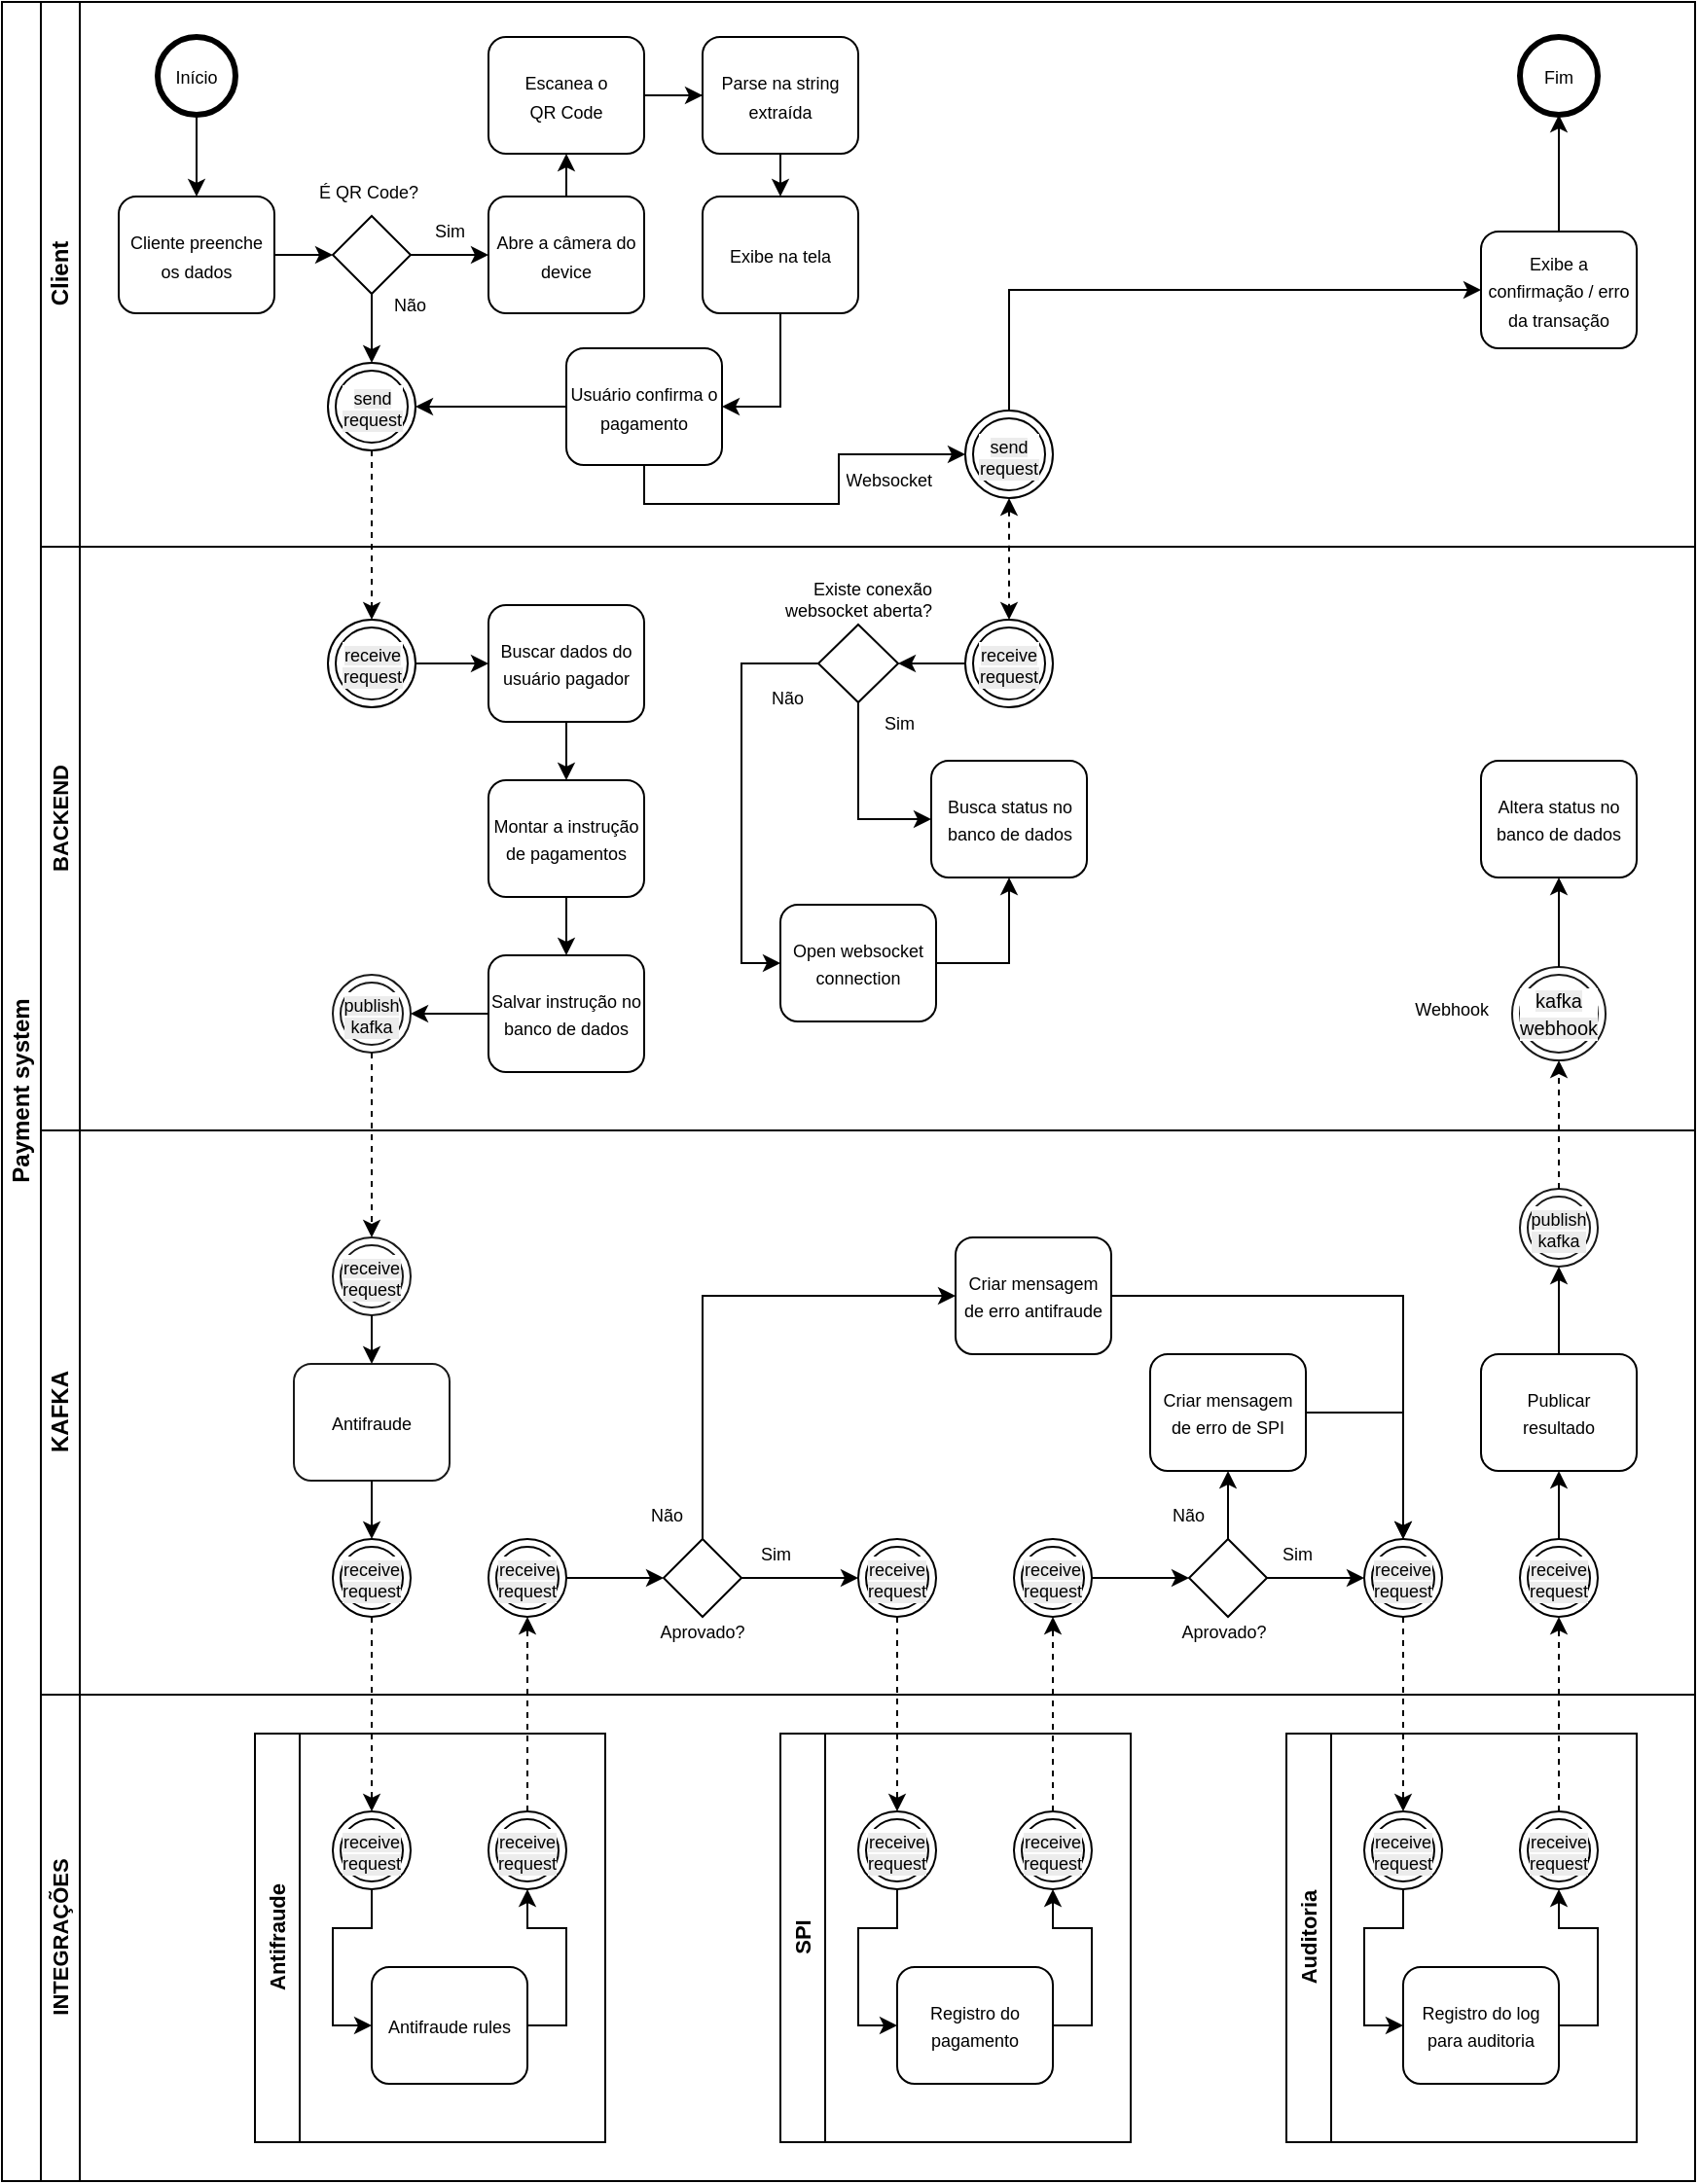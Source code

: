 <mxfile version="28.2.5" pages="3">
  <diagram id="D5lPy0ntLPWyyPsWSpxB" name="Pix direto">
    <mxGraphModel dx="2605" dy="2594" grid="1" gridSize="10" guides="1" tooltips="1" connect="1" arrows="1" fold="1" page="1" pageScale="1" pageWidth="827" pageHeight="1169" math="0" shadow="0">
      <root>
        <mxCell id="0" />
        <mxCell id="1" parent="0" />
        <mxCell id="1Hu_FpD2nitlBrhvJcuN-1" value="Payment system" style="swimlane;html=1;childLayout=stackLayout;resizeParent=1;resizeParentMax=0;horizontal=0;startSize=20;horizontalStack=0;" parent="1" vertex="1">
          <mxGeometry x="10" y="-1150" width="870" height="1120" as="geometry" />
        </mxCell>
        <mxCell id="1Hu_FpD2nitlBrhvJcuN-14" value="" style="edgeStyle=orthogonalEdgeStyle;shape=connector;rounded=0;orthogonalLoop=1;jettySize=auto;html=1;shadow=0;strokeColor=default;align=center;verticalAlign=middle;fontFamily=Helvetica;fontSize=11;fontColor=default;labelBackgroundColor=default;endArrow=classic;endFill=1;flowAnimation=0;dashed=1;exitX=0.5;exitY=1;exitDx=0;exitDy=0;entryX=0.5;entryY=0;entryDx=0;entryDy=0;" parent="1Hu_FpD2nitlBrhvJcuN-1" source="1Hu_FpD2nitlBrhvJcuN-13" target="1Hu_FpD2nitlBrhvJcuN-30" edge="1">
          <mxGeometry relative="1" as="geometry">
            <mxPoint x="220" y="100" as="sourcePoint" />
            <mxPoint x="220" y="150" as="targetPoint" />
          </mxGeometry>
        </mxCell>
        <mxCell id="1Hu_FpD2nitlBrhvJcuN-2" value="Client" style="swimlane;html=1;startSize=20;horizontal=0;" parent="1Hu_FpD2nitlBrhvJcuN-1" vertex="1">
          <mxGeometry x="20" width="850" height="280" as="geometry" />
        </mxCell>
        <mxCell id="1Hu_FpD2nitlBrhvJcuN-3" value="" style="edgeStyle=orthogonalEdgeStyle;rounded=0;orthogonalLoop=1;jettySize=auto;html=1;" parent="1Hu_FpD2nitlBrhvJcuN-2" source="1Hu_FpD2nitlBrhvJcuN-4" target="1Hu_FpD2nitlBrhvJcuN-5" edge="1">
          <mxGeometry relative="1" as="geometry" />
        </mxCell>
        <mxCell id="1Hu_FpD2nitlBrhvJcuN-4" value="&lt;font style=&quot;font-size: 9px;&quot;&gt;Início&lt;/font&gt;" style="ellipse;whiteSpace=wrap;html=1;strokeWidth=3;" parent="1Hu_FpD2nitlBrhvJcuN-2" vertex="1">
          <mxGeometry x="60" y="18" width="40" height="40" as="geometry" />
        </mxCell>
        <mxCell id="1Hu_FpD2nitlBrhvJcuN-45" value="" style="edgeStyle=orthogonalEdgeStyle;shape=connector;rounded=0;orthogonalLoop=1;jettySize=auto;html=1;shadow=0;strokeColor=default;align=center;verticalAlign=middle;fontFamily=Helvetica;fontSize=11;fontColor=default;labelBackgroundColor=default;endArrow=classic;endFill=1;flowAnimation=0;" parent="1Hu_FpD2nitlBrhvJcuN-2" source="1Hu_FpD2nitlBrhvJcuN-5" target="1Hu_FpD2nitlBrhvJcuN-44" edge="1">
          <mxGeometry relative="1" as="geometry" />
        </mxCell>
        <mxCell id="1Hu_FpD2nitlBrhvJcuN-5" value="&lt;font style=&quot;font-size: 9px;&quot;&gt;Cliente preenche&lt;/font&gt;&lt;div&gt;&lt;font style=&quot;font-size: 9px;&quot;&gt;os dados&lt;/font&gt;&lt;/div&gt;" style="rounded=1;whiteSpace=wrap;html=1;fontFamily=Helvetica;fontSize=12;fontColor=#000000;align=center;" parent="1Hu_FpD2nitlBrhvJcuN-2" vertex="1">
          <mxGeometry x="40" y="100" width="80" height="60" as="geometry" />
        </mxCell>
        <mxCell id="1Hu_FpD2nitlBrhvJcuN-6" value="" style="edgeStyle=orthogonalEdgeStyle;rounded=0;orthogonalLoop=1;jettySize=auto;html=1;endArrow=classic;endFill=1;exitX=0.5;exitY=0;exitDx=0;exitDy=0;" parent="1Hu_FpD2nitlBrhvJcuN-2" source="1Hu_FpD2nitlBrhvJcuN-12" target="1Hu_FpD2nitlBrhvJcuN-9" edge="1">
          <mxGeometry relative="1" as="geometry">
            <mxPoint x="800" y="118" as="sourcePoint" />
            <Array as="points">
              <mxPoint x="780" y="80" />
              <mxPoint x="780" y="80" />
            </Array>
          </mxGeometry>
        </mxCell>
        <mxCell id="1Hu_FpD2nitlBrhvJcuN-8" value="" style="edgeStyle=orthogonalEdgeStyle;rounded=0;orthogonalLoop=1;jettySize=auto;html=1;endArrow=classic;endFill=1;" parent="1Hu_FpD2nitlBrhvJcuN-2" edge="1">
          <mxGeometry relative="1" as="geometry">
            <mxPoint x="710" y="270.034" as="sourcePoint" />
          </mxGeometry>
        </mxCell>
        <mxCell id="1Hu_FpD2nitlBrhvJcuN-9" value="&lt;font style=&quot;font-size: 9px;&quot;&gt;Fim&lt;/font&gt;" style="ellipse;whiteSpace=wrap;html=1;strokeWidth=3;" parent="1Hu_FpD2nitlBrhvJcuN-2" vertex="1">
          <mxGeometry x="760" y="18" width="40" height="40" as="geometry" />
        </mxCell>
        <mxCell id="1Hu_FpD2nitlBrhvJcuN-12" value="&lt;font style=&quot;font-size: 9px;&quot;&gt;Exibe a confirmação / erro da transação&lt;/font&gt;" style="whiteSpace=wrap;html=1;rounded=1;" parent="1Hu_FpD2nitlBrhvJcuN-2" vertex="1">
          <mxGeometry x="740" y="118" width="80" height="60" as="geometry" />
        </mxCell>
        <mxCell id="1Hu_FpD2nitlBrhvJcuN-13" value="&lt;font style=&quot;font-size: 9px; background-color: rgb(236, 236, 236);&quot;&gt;send&lt;/font&gt;&lt;div style=&quot;font-size: 9px; background-color: rgb(236, 236, 236);&quot;&gt;&lt;font style=&quot;line-height: 9px;&quot;&gt;request&lt;/font&gt;&lt;/div&gt;" style="ellipse;shape=doubleEllipse;whiteSpace=wrap;html=1;aspect=fixed;fontFamily=Helvetica;fontSize=11;fontColor=default;labelBackgroundColor=default;" parent="1Hu_FpD2nitlBrhvJcuN-2" vertex="1">
          <mxGeometry x="147.5" y="185.5" width="45" height="45" as="geometry" />
        </mxCell>
        <mxCell id="1Hu_FpD2nitlBrhvJcuN-46" value="" style="edgeStyle=orthogonalEdgeStyle;shape=connector;rounded=0;orthogonalLoop=1;jettySize=auto;html=1;shadow=0;strokeColor=default;align=center;verticalAlign=middle;fontFamily=Helvetica;fontSize=11;fontColor=default;labelBackgroundColor=default;endArrow=classic;endFill=1;flowAnimation=0;" parent="1Hu_FpD2nitlBrhvJcuN-2" source="1Hu_FpD2nitlBrhvJcuN-44" target="1Hu_FpD2nitlBrhvJcuN-13" edge="1">
          <mxGeometry relative="1" as="geometry" />
        </mxCell>
        <mxCell id="1Hu_FpD2nitlBrhvJcuN-49" value="" style="edgeStyle=orthogonalEdgeStyle;shape=connector;rounded=0;orthogonalLoop=1;jettySize=auto;html=1;shadow=0;strokeColor=default;align=center;verticalAlign=middle;fontFamily=Helvetica;fontSize=11;fontColor=default;labelBackgroundColor=default;endArrow=classic;endFill=1;flowAnimation=0;" parent="1Hu_FpD2nitlBrhvJcuN-2" source="1Hu_FpD2nitlBrhvJcuN-44" target="1Hu_FpD2nitlBrhvJcuN-48" edge="1">
          <mxGeometry relative="1" as="geometry" />
        </mxCell>
        <mxCell id="1Hu_FpD2nitlBrhvJcuN-44" value="" style="rhombus;whiteSpace=wrap;html=1;fontColor=#000000;rounded=0;" parent="1Hu_FpD2nitlBrhvJcuN-2" vertex="1">
          <mxGeometry x="150" y="110" width="40" height="40" as="geometry" />
        </mxCell>
        <mxCell id="1Hu_FpD2nitlBrhvJcuN-47" value="&lt;blockquote style=&quot;margin-top: 0px; margin-right: 0px; margin-left: 0px;&quot;&gt;&lt;span style=&quot;background-color: light-dark(#ffffff, var(--ge-dark-color, #121212)); color: light-dark(rgb(0, 0, 0), rgb(255, 255, 255)); font-weight: normal; line-height: 90%;&quot;&gt;É QR Code?&lt;/span&gt;&lt;/blockquote&gt;" style="text;html=1;whiteSpace=wrap;overflow=hidden;rounded=0;fontFamily=Helvetica;fontSize=9;fontColor=default;labelBackgroundColor=default;align=right;verticalAlign=middle;" parent="1Hu_FpD2nitlBrhvJcuN-2" vertex="1">
          <mxGeometry x="140" y="90" width="56.25" height="20" as="geometry" />
        </mxCell>
        <mxCell id="AiGAgkyznWSbHXw-hC4k-3" style="edgeStyle=orthogonalEdgeStyle;shape=connector;rounded=0;orthogonalLoop=1;jettySize=auto;html=1;exitX=0;exitY=0.5;exitDx=0;exitDy=0;entryX=1;entryY=0.5;entryDx=0;entryDy=0;shadow=0;strokeColor=default;align=center;verticalAlign=middle;fontFamily=Helvetica;fontSize=11;fontColor=default;labelBackgroundColor=default;endArrow=none;endFill=0;flowAnimation=0;" parent="1Hu_FpD2nitlBrhvJcuN-2" source="AiGAgkyznWSbHXw-hC4k-2" target="AiGAgkyznWSbHXw-hC4k-1" edge="1">
          <mxGeometry relative="1" as="geometry" />
        </mxCell>
        <mxCell id="AiGAgkyznWSbHXw-hC4k-4" value="" style="edgeStyle=orthogonalEdgeStyle;shape=connector;rounded=0;orthogonalLoop=1;jettySize=auto;html=1;shadow=0;strokeColor=default;align=center;verticalAlign=middle;fontFamily=Helvetica;fontSize=11;fontColor=default;labelBackgroundColor=default;endArrow=classic;endFill=1;flowAnimation=0;" parent="1Hu_FpD2nitlBrhvJcuN-2" source="1Hu_FpD2nitlBrhvJcuN-48" target="AiGAgkyznWSbHXw-hC4k-1" edge="1">
          <mxGeometry relative="1" as="geometry" />
        </mxCell>
        <mxCell id="1Hu_FpD2nitlBrhvJcuN-48" value="&lt;font style=&quot;font-size: 9px;&quot;&gt;Abre a câmera do device&lt;/font&gt;" style="whiteSpace=wrap;html=1;fontColor=#000000;rounded=1;" parent="1Hu_FpD2nitlBrhvJcuN-2" vertex="1">
          <mxGeometry x="230" y="100" width="80" height="60" as="geometry" />
        </mxCell>
        <mxCell id="1Hu_FpD2nitlBrhvJcuN-51" value="&lt;blockquote style=&quot;margin-top: 0px; margin-right: 0px; margin-left: 0px;&quot;&gt;&lt;span style=&quot;background-color: light-dark(#ffffff, var(--ge-dark-color, #121212)); color: light-dark(rgb(0, 0, 0), rgb(255, 255, 255)); font-weight: normal; line-height: 90%;&quot;&gt;Não&lt;/span&gt;&lt;/blockquote&gt;" style="text;html=1;whiteSpace=wrap;overflow=hidden;rounded=0;fontFamily=Helvetica;fontSize=9;fontColor=default;labelBackgroundColor=default;align=right;verticalAlign=middle;" parent="1Hu_FpD2nitlBrhvJcuN-2" vertex="1">
          <mxGeometry x="170" y="148" width="30" height="20" as="geometry" />
        </mxCell>
        <mxCell id="1Hu_FpD2nitlBrhvJcuN-54" value="&lt;blockquote style=&quot;margin-top: 0px; margin-right: 0px; margin-left: 0px;&quot;&gt;&lt;span style=&quot;background-color: light-dark(#ffffff, var(--ge-dark-color, #121212)); color: light-dark(rgb(0, 0, 0), rgb(255, 255, 255)); font-weight: normal; line-height: 90%;&quot;&gt;Sim&lt;/span&gt;&lt;/blockquote&gt;" style="text;html=1;whiteSpace=wrap;overflow=hidden;rounded=0;fontFamily=Helvetica;fontSize=9;fontColor=default;labelBackgroundColor=default;align=right;verticalAlign=middle;" parent="1Hu_FpD2nitlBrhvJcuN-2" vertex="1">
          <mxGeometry x="190" y="110" width="30" height="20" as="geometry" />
        </mxCell>
        <mxCell id="1Hu_FpD2nitlBrhvJcuN-55" value="&lt;font style=&quot;font-size: 9px;&quot;&gt;Exibe na tela&lt;/font&gt;" style="whiteSpace=wrap;html=1;fontColor=#000000;rounded=1;" parent="1Hu_FpD2nitlBrhvJcuN-2" vertex="1">
          <mxGeometry x="340" y="100" width="80" height="60" as="geometry" />
        </mxCell>
        <mxCell id="1Hu_FpD2nitlBrhvJcuN-163" value="" style="edgeStyle=orthogonalEdgeStyle;shape=connector;rounded=0;orthogonalLoop=1;jettySize=auto;html=1;shadow=0;strokeColor=default;align=center;verticalAlign=middle;fontFamily=Helvetica;fontSize=11;fontColor=default;labelBackgroundColor=default;endArrow=classic;endFill=1;flowAnimation=0;exitX=0.5;exitY=1;exitDx=0;exitDy=0;entryX=1;entryY=0.5;entryDx=0;entryDy=0;" parent="1Hu_FpD2nitlBrhvJcuN-2" source="1Hu_FpD2nitlBrhvJcuN-55" target="1Hu_FpD2nitlBrhvJcuN-162" edge="1">
          <mxGeometry relative="1" as="geometry">
            <mxPoint x="340" y="208" as="sourcePoint" />
          </mxGeometry>
        </mxCell>
        <mxCell id="1Hu_FpD2nitlBrhvJcuN-164" value="" style="edgeStyle=orthogonalEdgeStyle;shape=connector;rounded=0;orthogonalLoop=1;jettySize=auto;html=1;shadow=0;strokeColor=default;align=center;verticalAlign=middle;fontFamily=Helvetica;fontSize=11;fontColor=default;labelBackgroundColor=default;endArrow=classic;endFill=1;flowAnimation=0;entryX=1;entryY=0.5;entryDx=0;entryDy=0;" parent="1Hu_FpD2nitlBrhvJcuN-2" source="1Hu_FpD2nitlBrhvJcuN-162" target="1Hu_FpD2nitlBrhvJcuN-13" edge="1">
          <mxGeometry relative="1" as="geometry">
            <mxPoint x="210" y="258" as="targetPoint" />
          </mxGeometry>
        </mxCell>
        <mxCell id="1Hu_FpD2nitlBrhvJcuN-162" value="&lt;font style=&quot;font-size: 9px;&quot;&gt;Usuário confirma o pagamento&lt;/font&gt;" style="whiteSpace=wrap;html=1;fontColor=#000000;rounded=1;" parent="1Hu_FpD2nitlBrhvJcuN-2" vertex="1">
          <mxGeometry x="270" y="178" width="80" height="60" as="geometry" />
        </mxCell>
        <mxCell id="AiGAgkyznWSbHXw-hC4k-5" value="" style="edgeStyle=orthogonalEdgeStyle;shape=connector;rounded=0;orthogonalLoop=1;jettySize=auto;html=1;shadow=0;strokeColor=default;align=center;verticalAlign=middle;fontFamily=Helvetica;fontSize=11;fontColor=default;labelBackgroundColor=default;endArrow=classic;endFill=1;flowAnimation=0;" parent="1Hu_FpD2nitlBrhvJcuN-2" source="AiGAgkyznWSbHXw-hC4k-1" target="AiGAgkyznWSbHXw-hC4k-2" edge="1">
          <mxGeometry relative="1" as="geometry" />
        </mxCell>
        <mxCell id="AiGAgkyznWSbHXw-hC4k-1" value="&lt;font style=&quot;font-size: 9px;&quot;&gt;Escanea o&lt;/font&gt;&lt;div&gt;&lt;font style=&quot;font-size: 9px;&quot;&gt;QR Code&lt;/font&gt;&lt;/div&gt;" style="whiteSpace=wrap;html=1;fontColor=#000000;rounded=1;" parent="1Hu_FpD2nitlBrhvJcuN-2" vertex="1">
          <mxGeometry x="230" y="18" width="80" height="60" as="geometry" />
        </mxCell>
        <mxCell id="AiGAgkyznWSbHXw-hC4k-7" value="" style="edgeStyle=orthogonalEdgeStyle;shape=connector;rounded=0;orthogonalLoop=1;jettySize=auto;html=1;shadow=0;strokeColor=default;align=center;verticalAlign=middle;fontFamily=Helvetica;fontSize=11;fontColor=default;labelBackgroundColor=default;endArrow=classic;endFill=1;flowAnimation=0;entryX=0.5;entryY=0;entryDx=0;entryDy=0;" parent="1Hu_FpD2nitlBrhvJcuN-2" source="AiGAgkyznWSbHXw-hC4k-2" target="1Hu_FpD2nitlBrhvJcuN-55" edge="1">
          <mxGeometry relative="1" as="geometry">
            <mxPoint x="490" y="80" as="targetPoint" />
          </mxGeometry>
        </mxCell>
        <mxCell id="AiGAgkyznWSbHXw-hC4k-2" value="&lt;font style=&quot;font-size: 9px;&quot;&gt;Parse na string extraída&lt;/font&gt;" style="whiteSpace=wrap;html=1;fontColor=#000000;rounded=1;" parent="1Hu_FpD2nitlBrhvJcuN-2" vertex="1">
          <mxGeometry x="340" y="18" width="80" height="60" as="geometry" />
        </mxCell>
        <mxCell id="r4MS0MJpYe_rkVGFYlP--1" value="&lt;blockquote style=&quot;margin-top: 0px; margin-right: 0px; margin-left: 0px;&quot;&gt;Websocket&lt;/blockquote&gt;" style="text;html=1;whiteSpace=wrap;overflow=hidden;rounded=0;fontFamily=Helvetica;fontSize=9;fontColor=default;labelBackgroundColor=default;align=right;verticalAlign=middle;" parent="1Hu_FpD2nitlBrhvJcuN-2" vertex="1">
          <mxGeometry x="410" y="238" width="50" height="20" as="geometry" />
        </mxCell>
        <mxCell id="r4MS0MJpYe_rkVGFYlP--3" style="edgeStyle=orthogonalEdgeStyle;shape=connector;rounded=0;orthogonalLoop=1;jettySize=auto;html=1;entryX=0;entryY=0.5;entryDx=0;entryDy=0;shadow=0;strokeColor=default;align=center;verticalAlign=middle;fontFamily=Helvetica;fontSize=11;fontColor=default;labelBackgroundColor=default;endArrow=classic;endFill=1;flowAnimation=0;" parent="1Hu_FpD2nitlBrhvJcuN-1" target="r4MS0MJpYe_rkVGFYlP--2" edge="1">
          <mxGeometry relative="1" as="geometry">
            <mxPoint x="340" y="238" as="sourcePoint" />
            <Array as="points">
              <mxPoint x="330" y="238" />
              <mxPoint x="330" y="258" />
              <mxPoint x="430" y="258" />
              <mxPoint x="430" y="233" />
            </Array>
          </mxGeometry>
        </mxCell>
        <mxCell id="1Hu_FpD2nitlBrhvJcuN-16" value="API" style="swimlane;html=1;startSize=20;horizontal=0;rounded=0;" parent="1Hu_FpD2nitlBrhvJcuN-1" vertex="1">
          <mxGeometry x="20" y="280" width="850" height="840" as="geometry">
            <mxRectangle x="20" y="120" width="430" height="30" as="alternateBounds" />
          </mxGeometry>
        </mxCell>
        <mxCell id="1Hu_FpD2nitlBrhvJcuN-63" value="" style="edgeStyle=orthogonalEdgeStyle;shape=connector;rounded=0;orthogonalLoop=1;jettySize=auto;html=1;shadow=0;strokeColor=default;align=center;verticalAlign=middle;fontFamily=Helvetica;fontSize=11;fontColor=default;labelBackgroundColor=default;endArrow=classic;endFill=1;flowAnimation=0;" parent="1Hu_FpD2nitlBrhvJcuN-16" source="1Hu_FpD2nitlBrhvJcuN-30" target="1Hu_FpD2nitlBrhvJcuN-62" edge="1">
          <mxGeometry relative="1" as="geometry" />
        </mxCell>
        <mxCell id="1Hu_FpD2nitlBrhvJcuN-30" value="&lt;span style=&quot;font-size: 9px; background-color: rgb(236, 236, 236);&quot;&gt;receive&lt;/span&gt;&lt;br&gt;&lt;div style=&quot;font-size: 9px; background-color: rgb(236, 236, 236);&quot;&gt;&lt;font style=&quot;line-height: 9px;&quot;&gt;request&lt;/font&gt;&lt;/div&gt;" style="ellipse;shape=doubleEllipse;whiteSpace=wrap;html=1;aspect=fixed;fontFamily=Helvetica;fontSize=11;fontColor=default;labelBackgroundColor=default;" parent="1Hu_FpD2nitlBrhvJcuN-16" vertex="1">
          <mxGeometry x="147.5" y="37.5" width="45" height="45" as="geometry" />
        </mxCell>
        <mxCell id="1Hu_FpD2nitlBrhvJcuN-65" value="" style="edgeStyle=orthogonalEdgeStyle;shape=connector;rounded=0;orthogonalLoop=1;jettySize=auto;html=1;shadow=0;strokeColor=default;align=center;verticalAlign=middle;fontFamily=Helvetica;fontSize=11;fontColor=default;labelBackgroundColor=default;endArrow=classic;endFill=1;flowAnimation=0;exitX=0.5;exitY=1;exitDx=0;exitDy=0;entryX=0.5;entryY=0;entryDx=0;entryDy=0;" parent="1Hu_FpD2nitlBrhvJcuN-16" source="1Hu_FpD2nitlBrhvJcuN-62" target="AiGAgkyznWSbHXw-hC4k-21" edge="1">
          <mxGeometry relative="1" as="geometry" />
        </mxCell>
        <mxCell id="1Hu_FpD2nitlBrhvJcuN-62" value="&lt;font style=&quot;font-size: 9px;&quot;&gt;Buscar dados do usuário pagador&lt;/font&gt;" style="whiteSpace=wrap;html=1;fontSize=11;labelBackgroundColor=default;rounded=1;" parent="1Hu_FpD2nitlBrhvJcuN-16" vertex="1">
          <mxGeometry x="230" y="30" width="80" height="60" as="geometry" />
        </mxCell>
        <mxCell id="1Hu_FpD2nitlBrhvJcuN-78" value="" style="edgeStyle=orthogonalEdgeStyle;shape=connector;rounded=0;orthogonalLoop=1;jettySize=auto;html=1;shadow=0;strokeColor=default;align=center;verticalAlign=middle;fontFamily=Helvetica;fontSize=11;fontColor=default;labelBackgroundColor=default;endArrow=classic;endFill=1;flowAnimation=0;entryX=1;entryY=0.5;entryDx=0;entryDy=0;" parent="1Hu_FpD2nitlBrhvJcuN-16" source="1Hu_FpD2nitlBrhvJcuN-64" target="1Hu_FpD2nitlBrhvJcuN-79" edge="1">
          <mxGeometry relative="1" as="geometry">
            <mxPoint x="200" y="240.0" as="targetPoint" />
          </mxGeometry>
        </mxCell>
        <mxCell id="1Hu_FpD2nitlBrhvJcuN-64" value="&lt;font style=&quot;font-size: 9px;&quot;&gt;Salvar instrução no banco de dados&lt;/font&gt;" style="whiteSpace=wrap;html=1;fontSize=11;labelBackgroundColor=default;rounded=1;" parent="1Hu_FpD2nitlBrhvJcuN-16" vertex="1">
          <mxGeometry x="230" y="210" width="80" height="60" as="geometry" />
        </mxCell>
        <mxCell id="1Hu_FpD2nitlBrhvJcuN-79" value="&lt;span style=&quot;font-size: 9px; background-color: rgb(236, 236, 236);&quot;&gt;publish&lt;/span&gt;&lt;br&gt;&lt;div style=&quot;font-size: 9px; background-color: rgb(236, 236, 236);&quot;&gt;&lt;font style=&quot;line-height: 9px;&quot;&gt;kafka&lt;/font&gt;&lt;/div&gt;" style="ellipse;shape=doubleEllipse;whiteSpace=wrap;html=1;aspect=fixed;fontFamily=Helvetica;fontSize=11;fontColor=default;labelBackgroundColor=default;opacity=90;" parent="1Hu_FpD2nitlBrhvJcuN-16" vertex="1">
          <mxGeometry x="150" y="220" width="40" height="40" as="geometry" />
        </mxCell>
        <mxCell id="1Hu_FpD2nitlBrhvJcuN-157" value="" style="edgeStyle=orthogonalEdgeStyle;shape=connector;rounded=0;orthogonalLoop=1;jettySize=auto;html=1;shadow=0;strokeColor=default;align=center;verticalAlign=middle;fontFamily=Helvetica;fontSize=11;fontColor=default;labelBackgroundColor=default;endArrow=classic;endFill=1;flowAnimation=0;entryX=0.5;entryY=1;entryDx=0;entryDy=0;" parent="1Hu_FpD2nitlBrhvJcuN-16" source="1Hu_FpD2nitlBrhvJcuN-152" target="1Hu_FpD2nitlBrhvJcuN-156" edge="1">
          <mxGeometry relative="1" as="geometry" />
        </mxCell>
        <mxCell id="1Hu_FpD2nitlBrhvJcuN-152" value="&lt;font size=&quot;1&quot;&gt;&lt;span style=&quot;background-color: rgb(236, 236, 236);&quot;&gt;kafka&lt;/span&gt;&lt;/font&gt;&lt;div&gt;&lt;font size=&quot;1&quot;&gt;&lt;span style=&quot;background-color: rgb(236, 236, 236);&quot;&gt;webhook&lt;/span&gt;&lt;/font&gt;&lt;/div&gt;" style="ellipse;shape=doubleEllipse;whiteSpace=wrap;html=1;aspect=fixed;fontFamily=Helvetica;fontSize=11;fontColor=default;labelBackgroundColor=default;opacity=90;" parent="1Hu_FpD2nitlBrhvJcuN-16" vertex="1">
          <mxGeometry x="756" y="216" width="48" height="48" as="geometry" />
        </mxCell>
        <mxCell id="1Hu_FpD2nitlBrhvJcuN-156" value="&lt;font style=&quot;font-size: 9px;&quot;&gt;Altera status no banco de dados&lt;/font&gt;" style="whiteSpace=wrap;html=1;fontSize=11;labelBackgroundColor=default;rounded=1;" parent="1Hu_FpD2nitlBrhvJcuN-16" vertex="1">
          <mxGeometry x="740" y="110" width="80" height="60" as="geometry" />
        </mxCell>
        <mxCell id="r4MS0MJpYe_rkVGFYlP--2" value="&lt;font style=&quot;font-size: 9px; background-color: rgb(236, 236, 236);&quot;&gt;send&lt;/font&gt;&lt;div style=&quot;font-size: 9px; background-color: rgb(236, 236, 236);&quot;&gt;&lt;font style=&quot;line-height: 9px;&quot;&gt;request&lt;/font&gt;&lt;/div&gt;" style="ellipse;shape=doubleEllipse;whiteSpace=wrap;html=1;aspect=fixed;fontFamily=Helvetica;fontSize=11;fontColor=default;labelBackgroundColor=default;" parent="1Hu_FpD2nitlBrhvJcuN-16" vertex="1">
          <mxGeometry x="475" y="-70" width="45" height="45" as="geometry" />
        </mxCell>
        <mxCell id="AiGAgkyznWSbHXw-hC4k-12" value="" style="edgeStyle=orthogonalEdgeStyle;shape=connector;rounded=0;orthogonalLoop=1;jettySize=auto;html=1;shadow=0;strokeColor=default;align=center;verticalAlign=middle;fontFamily=Helvetica;fontSize=11;fontColor=default;labelBackgroundColor=default;endArrow=classic;endFill=1;flowAnimation=0;" parent="1Hu_FpD2nitlBrhvJcuN-16" source="r4MS0MJpYe_rkVGFYlP--4" target="AiGAgkyznWSbHXw-hC4k-11" edge="1">
          <mxGeometry relative="1" as="geometry" />
        </mxCell>
        <mxCell id="r4MS0MJpYe_rkVGFYlP--4" value="&lt;span style=&quot;font-size: 9px; background-color: rgb(236, 236, 236);&quot;&gt;receive&lt;/span&gt;&lt;br&gt;&lt;div style=&quot;font-size: 9px; background-color: rgb(236, 236, 236);&quot;&gt;&lt;font style=&quot;line-height: 9px;&quot;&gt;request&lt;/font&gt;&lt;/div&gt;" style="ellipse;shape=doubleEllipse;whiteSpace=wrap;html=1;aspect=fixed;fontFamily=Helvetica;fontSize=11;fontColor=default;labelBackgroundColor=default;" parent="1Hu_FpD2nitlBrhvJcuN-16" vertex="1">
          <mxGeometry x="475" y="37.5" width="45" height="45" as="geometry" />
        </mxCell>
        <mxCell id="r4MS0MJpYe_rkVGFYlP--9" value="&lt;font style=&quot;font-size: 9px;&quot;&gt;Busca status no banco de dados&lt;/font&gt;" style="whiteSpace=wrap;html=1;fontSize=11;labelBackgroundColor=default;rounded=1;" parent="1Hu_FpD2nitlBrhvJcuN-16" vertex="1">
          <mxGeometry x="457.5" y="110" width="80" height="60" as="geometry" />
        </mxCell>
        <mxCell id="r4MS0MJpYe_rkVGFYlP--5" value="" style="edgeStyle=orthogonalEdgeStyle;shape=connector;rounded=0;orthogonalLoop=1;jettySize=auto;html=1;shadow=0;strokeColor=default;align=center;verticalAlign=middle;fontFamily=Helvetica;fontSize=11;fontColor=default;labelBackgroundColor=default;endArrow=classic;endFill=1;flowAnimation=0;dashed=1;startArrow=classic;startFill=1;" parent="1Hu_FpD2nitlBrhvJcuN-16" source="r4MS0MJpYe_rkVGFYlP--2" target="r4MS0MJpYe_rkVGFYlP--4" edge="1">
          <mxGeometry relative="1" as="geometry" />
        </mxCell>
        <mxCell id="AiGAgkyznWSbHXw-hC4k-19" style="edgeStyle=orthogonalEdgeStyle;shape=connector;rounded=0;orthogonalLoop=1;jettySize=auto;html=1;exitX=1;exitY=0.5;exitDx=0;exitDy=0;entryX=0.5;entryY=1;entryDx=0;entryDy=0;shadow=0;strokeColor=default;align=center;verticalAlign=middle;fontFamily=Helvetica;fontSize=11;fontColor=default;labelBackgroundColor=default;endArrow=classic;endFill=1;flowAnimation=0;" parent="1Hu_FpD2nitlBrhvJcuN-16" source="AiGAgkyznWSbHXw-hC4k-9" target="r4MS0MJpYe_rkVGFYlP--9" edge="1">
          <mxGeometry relative="1" as="geometry" />
        </mxCell>
        <mxCell id="AiGAgkyznWSbHXw-hC4k-9" value="&lt;font style=&quot;font-size: 9px;&quot;&gt;Open websocket connection&lt;/font&gt;" style="whiteSpace=wrap;html=1;fontSize=11;labelBackgroundColor=default;rounded=1;" parent="1Hu_FpD2nitlBrhvJcuN-16" vertex="1">
          <mxGeometry x="380" y="184" width="80" height="60" as="geometry" />
        </mxCell>
        <mxCell id="AiGAgkyznWSbHXw-hC4k-14" value="" style="edgeStyle=orthogonalEdgeStyle;shape=connector;rounded=0;orthogonalLoop=1;jettySize=auto;html=1;shadow=0;strokeColor=default;align=center;verticalAlign=middle;fontFamily=Helvetica;fontSize=11;fontColor=default;labelBackgroundColor=default;endArrow=classic;endFill=1;flowAnimation=0;entryX=0;entryY=0.5;entryDx=0;entryDy=0;exitX=0;exitY=0.5;exitDx=0;exitDy=0;" parent="1Hu_FpD2nitlBrhvJcuN-16" source="AiGAgkyznWSbHXw-hC4k-11" target="AiGAgkyznWSbHXw-hC4k-9" edge="1">
          <mxGeometry relative="1" as="geometry">
            <Array as="points">
              <mxPoint x="360" y="60" />
              <mxPoint x="360" y="214" />
            </Array>
          </mxGeometry>
        </mxCell>
        <mxCell id="AiGAgkyznWSbHXw-hC4k-17" value="" style="edgeStyle=orthogonalEdgeStyle;shape=connector;rounded=0;orthogonalLoop=1;jettySize=auto;html=1;shadow=0;strokeColor=default;align=center;verticalAlign=middle;fontFamily=Helvetica;fontSize=11;fontColor=default;labelBackgroundColor=default;endArrow=classic;endFill=1;flowAnimation=0;entryX=0;entryY=0.5;entryDx=0;entryDy=0;" parent="1Hu_FpD2nitlBrhvJcuN-16" source="AiGAgkyznWSbHXw-hC4k-11" target="r4MS0MJpYe_rkVGFYlP--9" edge="1">
          <mxGeometry relative="1" as="geometry">
            <mxPoint x="420" y="136.0" as="targetPoint" />
            <Array as="points">
              <mxPoint x="420" y="140" />
            </Array>
          </mxGeometry>
        </mxCell>
        <mxCell id="AiGAgkyznWSbHXw-hC4k-11" value="" style="rhombus;whiteSpace=wrap;html=1;fontSize=11;labelBackgroundColor=default;" parent="1Hu_FpD2nitlBrhvJcuN-16" vertex="1">
          <mxGeometry x="399.5" y="40" width="41" height="40" as="geometry" />
        </mxCell>
        <mxCell id="AiGAgkyznWSbHXw-hC4k-13" value="&lt;blockquote style=&quot;margin-top: 0px; margin-right: 0px; margin-left: 0px;&quot;&gt;Existe conexão websocket aberta?&lt;/blockquote&gt;" style="text;html=1;whiteSpace=wrap;overflow=hidden;rounded=0;fontFamily=Helvetica;fontSize=9;fontColor=default;labelBackgroundColor=default;align=right;verticalAlign=middle;" parent="1Hu_FpD2nitlBrhvJcuN-16" vertex="1">
          <mxGeometry x="380" y="15" width="80" height="22.5" as="geometry" />
        </mxCell>
        <mxCell id="AiGAgkyznWSbHXw-hC4k-15" value="&lt;blockquote style=&quot;margin-top: 0px; margin-right: 0px; margin-left: 0px;&quot;&gt;Não&lt;/blockquote&gt;" style="text;html=1;whiteSpace=wrap;overflow=hidden;rounded=0;fontFamily=Helvetica;fontSize=9;fontColor=default;labelBackgroundColor=default;align=right;verticalAlign=middle;" parent="1Hu_FpD2nitlBrhvJcuN-16" vertex="1">
          <mxGeometry x="373" y="70" width="20.5" height="20" as="geometry" />
        </mxCell>
        <mxCell id="AiGAgkyznWSbHXw-hC4k-18" value="&lt;blockquote style=&quot;margin-top: 0px; margin-right: 0px; margin-left: 0px;&quot;&gt;Sim&lt;/blockquote&gt;" style="text;html=1;whiteSpace=wrap;overflow=hidden;rounded=0;fontFamily=Helvetica;fontSize=9;fontColor=default;labelBackgroundColor=default;align=right;verticalAlign=middle;" parent="1Hu_FpD2nitlBrhvJcuN-16" vertex="1">
          <mxGeometry x="430" y="82.5" width="20.5" height="20" as="geometry" />
        </mxCell>
        <mxCell id="AiGAgkyznWSbHXw-hC4k-23" style="edgeStyle=orthogonalEdgeStyle;shape=connector;rounded=0;orthogonalLoop=1;jettySize=auto;html=1;exitX=0.5;exitY=1;exitDx=0;exitDy=0;entryX=0.5;entryY=0;entryDx=0;entryDy=0;shadow=0;strokeColor=default;align=center;verticalAlign=middle;fontFamily=Helvetica;fontSize=11;fontColor=default;labelBackgroundColor=default;endArrow=classic;endFill=1;flowAnimation=0;" parent="1Hu_FpD2nitlBrhvJcuN-16" source="AiGAgkyznWSbHXw-hC4k-21" target="1Hu_FpD2nitlBrhvJcuN-64" edge="1">
          <mxGeometry relative="1" as="geometry" />
        </mxCell>
        <mxCell id="AiGAgkyznWSbHXw-hC4k-21" value="&lt;span style=&quot;font-size: 9px;&quot;&gt;Montar a instrução de pagamentos&lt;/span&gt;" style="whiteSpace=wrap;html=1;fontSize=11;labelBackgroundColor=default;rounded=1;" parent="1Hu_FpD2nitlBrhvJcuN-16" vertex="1">
          <mxGeometry x="230" y="120" width="80" height="60" as="geometry" />
        </mxCell>
        <mxCell id="1Hu_FpD2nitlBrhvJcuN-93" value="" style="edgeStyle=orthogonalEdgeStyle;shape=connector;rounded=0;orthogonalLoop=1;jettySize=auto;html=1;shadow=0;strokeColor=default;align=center;verticalAlign=middle;fontFamily=Helvetica;fontSize=11;fontColor=default;labelBackgroundColor=default;endArrow=classic;endFill=1;flowAnimation=0;dashed=1;" parent="1Hu_FpD2nitlBrhvJcuN-16" source="1Hu_FpD2nitlBrhvJcuN-89" target="1Hu_FpD2nitlBrhvJcuN-92" edge="1">
          <mxGeometry relative="1" as="geometry" />
        </mxCell>
        <mxCell id="1Hu_FpD2nitlBrhvJcuN-97" value="" style="edgeStyle=orthogonalEdgeStyle;shape=connector;rounded=0;orthogonalLoop=1;jettySize=auto;html=1;shadow=0;strokeColor=default;align=center;verticalAlign=middle;fontFamily=Helvetica;fontSize=11;fontColor=default;labelBackgroundColor=default;endArrow=classic;endFill=1;flowAnimation=0;dashed=1;" parent="1Hu_FpD2nitlBrhvJcuN-16" source="1Hu_FpD2nitlBrhvJcuN-96" target="1Hu_FpD2nitlBrhvJcuN-90" edge="1">
          <mxGeometry relative="1" as="geometry" />
        </mxCell>
        <mxCell id="1Hu_FpD2nitlBrhvJcuN-107" value="" style="edgeStyle=orthogonalEdgeStyle;shape=connector;rounded=0;orthogonalLoop=1;jettySize=auto;html=1;shadow=0;strokeColor=default;align=center;verticalAlign=middle;fontFamily=Helvetica;fontSize=11;fontColor=default;labelBackgroundColor=default;endArrow=classic;endFill=1;flowAnimation=0;dashed=1;" parent="1Hu_FpD2nitlBrhvJcuN-16" source="1Hu_FpD2nitlBrhvJcuN-99" target="1Hu_FpD2nitlBrhvJcuN-103" edge="1">
          <mxGeometry relative="1" as="geometry" />
        </mxCell>
        <mxCell id="1Hu_FpD2nitlBrhvJcuN-120" value="" style="edgeStyle=orthogonalEdgeStyle;shape=connector;rounded=0;orthogonalLoop=1;jettySize=auto;html=1;shadow=0;strokeColor=default;align=center;verticalAlign=middle;fontFamily=Helvetica;fontSize=11;fontColor=default;labelBackgroundColor=default;endArrow=classic;endFill=1;flowAnimation=0;dashed=1;" parent="1Hu_FpD2nitlBrhvJcuN-16" source="1Hu_FpD2nitlBrhvJcuN-106" target="1Hu_FpD2nitlBrhvJcuN-119" edge="1">
          <mxGeometry relative="1" as="geometry" />
        </mxCell>
        <mxCell id="1Hu_FpD2nitlBrhvJcuN-86" value="Antifraude" style="swimlane;horizontal=0;whiteSpace=wrap;html=1;fontFamily=Helvetica;fontSize=11;fontColor=default;labelBackgroundColor=default;" parent="1Hu_FpD2nitlBrhvJcuN-16" vertex="1">
          <mxGeometry x="110" y="610" width="180" height="210" as="geometry" />
        </mxCell>
        <mxCell id="1Hu_FpD2nitlBrhvJcuN-95" value="" style="edgeStyle=orthogonalEdgeStyle;shape=connector;rounded=0;orthogonalLoop=1;jettySize=auto;html=1;shadow=0;strokeColor=default;align=center;verticalAlign=middle;fontFamily=Helvetica;fontSize=11;fontColor=default;labelBackgroundColor=default;endArrow=classic;endFill=1;flowAnimation=0;" parent="1Hu_FpD2nitlBrhvJcuN-86" source="1Hu_FpD2nitlBrhvJcuN-92" target="1Hu_FpD2nitlBrhvJcuN-94" edge="1">
          <mxGeometry relative="1" as="geometry">
            <Array as="points">
              <mxPoint x="60" y="100" />
              <mxPoint x="40" y="100" />
              <mxPoint x="40" y="150" />
            </Array>
          </mxGeometry>
        </mxCell>
        <mxCell id="1Hu_FpD2nitlBrhvJcuN-92" value="&lt;span style=&quot;font-size: 9px; background-color: rgb(236, 236, 236);&quot;&gt;receive&lt;/span&gt;&lt;br&gt;&lt;div style=&quot;font-size: 9px; background-color: rgb(236, 236, 236);&quot;&gt;&lt;font style=&quot;line-height: 9px;&quot;&gt;request&lt;/font&gt;&lt;/div&gt;" style="ellipse;shape=doubleEllipse;whiteSpace=wrap;html=1;aspect=fixed;fontFamily=Helvetica;fontSize=11;fontColor=default;labelBackgroundColor=default;" parent="1Hu_FpD2nitlBrhvJcuN-86" vertex="1">
          <mxGeometry x="40" y="40" width="40" height="40" as="geometry" />
        </mxCell>
        <mxCell id="1Hu_FpD2nitlBrhvJcuN-98" style="edgeStyle=orthogonalEdgeStyle;shape=connector;rounded=0;orthogonalLoop=1;jettySize=auto;html=1;exitX=1;exitY=0.5;exitDx=0;exitDy=0;entryX=0.5;entryY=1;entryDx=0;entryDy=0;shadow=0;strokeColor=default;align=center;verticalAlign=middle;fontFamily=Helvetica;fontSize=11;fontColor=default;labelBackgroundColor=default;endArrow=classic;endFill=1;flowAnimation=0;" parent="1Hu_FpD2nitlBrhvJcuN-86" source="1Hu_FpD2nitlBrhvJcuN-94" target="1Hu_FpD2nitlBrhvJcuN-96" edge="1">
          <mxGeometry relative="1" as="geometry" />
        </mxCell>
        <mxCell id="1Hu_FpD2nitlBrhvJcuN-94" value="&lt;font style=&quot;font-size: 9px;&quot;&gt;Antifraude rules&lt;/font&gt;" style="whiteSpace=wrap;html=1;fontSize=11;labelBackgroundColor=default;rounded=1;" parent="1Hu_FpD2nitlBrhvJcuN-86" vertex="1">
          <mxGeometry x="60" y="120" width="80" height="60" as="geometry" />
        </mxCell>
        <mxCell id="1Hu_FpD2nitlBrhvJcuN-96" value="&lt;span style=&quot;font-size: 9px; background-color: rgb(236, 236, 236);&quot;&gt;receive&lt;/span&gt;&lt;br&gt;&lt;div style=&quot;font-size: 9px; background-color: rgb(236, 236, 236);&quot;&gt;&lt;font style=&quot;line-height: 9px;&quot;&gt;request&lt;/font&gt;&lt;/div&gt;" style="ellipse;shape=doubleEllipse;whiteSpace=wrap;html=1;aspect=fixed;fontFamily=Helvetica;fontSize=11;fontColor=default;labelBackgroundColor=default;" parent="1Hu_FpD2nitlBrhvJcuN-86" vertex="1">
          <mxGeometry x="120" y="40" width="40" height="40" as="geometry" />
        </mxCell>
        <mxCell id="1Hu_FpD2nitlBrhvJcuN-101" value="SPI" style="swimlane;horizontal=0;whiteSpace=wrap;html=1;fontFamily=Helvetica;fontSize=11;fontColor=default;labelBackgroundColor=default;" parent="1Hu_FpD2nitlBrhvJcuN-16" vertex="1">
          <mxGeometry x="380" y="610" width="180" height="210" as="geometry" />
        </mxCell>
        <mxCell id="1Hu_FpD2nitlBrhvJcuN-102" value="" style="edgeStyle=orthogonalEdgeStyle;shape=connector;rounded=0;orthogonalLoop=1;jettySize=auto;html=1;shadow=0;strokeColor=default;align=center;verticalAlign=middle;fontFamily=Helvetica;fontSize=11;fontColor=default;labelBackgroundColor=default;endArrow=classic;endFill=1;flowAnimation=0;" parent="1Hu_FpD2nitlBrhvJcuN-101" source="1Hu_FpD2nitlBrhvJcuN-103" target="1Hu_FpD2nitlBrhvJcuN-105" edge="1">
          <mxGeometry relative="1" as="geometry">
            <Array as="points">
              <mxPoint x="60" y="100" />
              <mxPoint x="40" y="100" />
              <mxPoint x="40" y="150" />
            </Array>
          </mxGeometry>
        </mxCell>
        <mxCell id="1Hu_FpD2nitlBrhvJcuN-103" value="&lt;span style=&quot;font-size: 9px; background-color: rgb(236, 236, 236);&quot;&gt;receive&lt;/span&gt;&lt;br&gt;&lt;div style=&quot;font-size: 9px; background-color: rgb(236, 236, 236);&quot;&gt;&lt;font style=&quot;line-height: 9px;&quot;&gt;request&lt;/font&gt;&lt;/div&gt;" style="ellipse;shape=doubleEllipse;whiteSpace=wrap;html=1;aspect=fixed;fontFamily=Helvetica;fontSize=11;fontColor=default;labelBackgroundColor=default;" parent="1Hu_FpD2nitlBrhvJcuN-101" vertex="1">
          <mxGeometry x="40" y="40" width="40" height="40" as="geometry" />
        </mxCell>
        <mxCell id="1Hu_FpD2nitlBrhvJcuN-104" style="edgeStyle=orthogonalEdgeStyle;shape=connector;rounded=0;orthogonalLoop=1;jettySize=auto;html=1;exitX=1;exitY=0.5;exitDx=0;exitDy=0;entryX=0.5;entryY=1;entryDx=0;entryDy=0;shadow=0;strokeColor=default;align=center;verticalAlign=middle;fontFamily=Helvetica;fontSize=11;fontColor=default;labelBackgroundColor=default;endArrow=classic;endFill=1;flowAnimation=0;" parent="1Hu_FpD2nitlBrhvJcuN-101" source="1Hu_FpD2nitlBrhvJcuN-105" target="1Hu_FpD2nitlBrhvJcuN-106" edge="1">
          <mxGeometry relative="1" as="geometry" />
        </mxCell>
        <mxCell id="1Hu_FpD2nitlBrhvJcuN-105" value="&lt;font style=&quot;font-size: 9px;&quot;&gt;Registro do pagamento&lt;/font&gt;" style="whiteSpace=wrap;html=1;fontSize=11;labelBackgroundColor=default;rounded=1;" parent="1Hu_FpD2nitlBrhvJcuN-101" vertex="1">
          <mxGeometry x="60" y="120" width="80" height="60" as="geometry" />
        </mxCell>
        <mxCell id="1Hu_FpD2nitlBrhvJcuN-106" value="&lt;span style=&quot;font-size: 9px; background-color: rgb(236, 236, 236);&quot;&gt;receive&lt;/span&gt;&lt;br&gt;&lt;div style=&quot;font-size: 9px; background-color: rgb(236, 236, 236);&quot;&gt;&lt;font style=&quot;line-height: 9px;&quot;&gt;request&lt;/font&gt;&lt;/div&gt;" style="ellipse;shape=doubleEllipse;whiteSpace=wrap;html=1;aspect=fixed;fontFamily=Helvetica;fontSize=11;fontColor=default;labelBackgroundColor=default;" parent="1Hu_FpD2nitlBrhvJcuN-101" vertex="1">
          <mxGeometry x="120" y="40" width="40" height="40" as="geometry" />
        </mxCell>
        <mxCell id="1Hu_FpD2nitlBrhvJcuN-136" value="Auditoria" style="swimlane;horizontal=0;whiteSpace=wrap;html=1;fontFamily=Helvetica;fontSize=11;fontColor=default;labelBackgroundColor=default;" parent="1Hu_FpD2nitlBrhvJcuN-16" vertex="1">
          <mxGeometry x="640" y="610" width="180" height="210" as="geometry" />
        </mxCell>
        <mxCell id="1Hu_FpD2nitlBrhvJcuN-137" value="" style="edgeStyle=orthogonalEdgeStyle;shape=connector;rounded=0;orthogonalLoop=1;jettySize=auto;html=1;shadow=0;strokeColor=default;align=center;verticalAlign=middle;fontFamily=Helvetica;fontSize=11;fontColor=default;labelBackgroundColor=default;endArrow=classic;endFill=1;flowAnimation=0;" parent="1Hu_FpD2nitlBrhvJcuN-136" source="1Hu_FpD2nitlBrhvJcuN-138" target="1Hu_FpD2nitlBrhvJcuN-140" edge="1">
          <mxGeometry relative="1" as="geometry">
            <Array as="points">
              <mxPoint x="60" y="100" />
              <mxPoint x="40" y="100" />
              <mxPoint x="40" y="150" />
            </Array>
          </mxGeometry>
        </mxCell>
        <mxCell id="1Hu_FpD2nitlBrhvJcuN-138" value="&lt;span style=&quot;font-size: 9px; background-color: rgb(236, 236, 236);&quot;&gt;receive&lt;/span&gt;&lt;br&gt;&lt;div style=&quot;font-size: 9px; background-color: rgb(236, 236, 236);&quot;&gt;&lt;font style=&quot;line-height: 9px;&quot;&gt;request&lt;/font&gt;&lt;/div&gt;" style="ellipse;shape=doubleEllipse;whiteSpace=wrap;html=1;aspect=fixed;fontFamily=Helvetica;fontSize=11;fontColor=default;labelBackgroundColor=default;" parent="1Hu_FpD2nitlBrhvJcuN-136" vertex="1">
          <mxGeometry x="40" y="40" width="40" height="40" as="geometry" />
        </mxCell>
        <mxCell id="1Hu_FpD2nitlBrhvJcuN-139" style="edgeStyle=orthogonalEdgeStyle;shape=connector;rounded=0;orthogonalLoop=1;jettySize=auto;html=1;exitX=1;exitY=0.5;exitDx=0;exitDy=0;entryX=0.5;entryY=1;entryDx=0;entryDy=0;shadow=0;strokeColor=default;align=center;verticalAlign=middle;fontFamily=Helvetica;fontSize=11;fontColor=default;labelBackgroundColor=default;endArrow=classic;endFill=1;flowAnimation=0;" parent="1Hu_FpD2nitlBrhvJcuN-136" source="1Hu_FpD2nitlBrhvJcuN-140" target="1Hu_FpD2nitlBrhvJcuN-141" edge="1">
          <mxGeometry relative="1" as="geometry" />
        </mxCell>
        <mxCell id="1Hu_FpD2nitlBrhvJcuN-140" value="&lt;font style=&quot;font-size: 9px;&quot;&gt;Registro do log para auditoria&lt;/font&gt;" style="whiteSpace=wrap;html=1;fontSize=11;labelBackgroundColor=default;rounded=1;" parent="1Hu_FpD2nitlBrhvJcuN-136" vertex="1">
          <mxGeometry x="60" y="120" width="80" height="60" as="geometry" />
        </mxCell>
        <mxCell id="1Hu_FpD2nitlBrhvJcuN-141" value="&lt;span style=&quot;font-size: 9px; background-color: rgb(236, 236, 236);&quot;&gt;receive&lt;/span&gt;&lt;br&gt;&lt;div style=&quot;font-size: 9px; background-color: rgb(236, 236, 236);&quot;&gt;&lt;font style=&quot;line-height: 9px;&quot;&gt;request&lt;/font&gt;&lt;/div&gt;" style="ellipse;shape=doubleEllipse;whiteSpace=wrap;html=1;aspect=fixed;fontFamily=Helvetica;fontSize=11;fontColor=default;labelBackgroundColor=default;" parent="1Hu_FpD2nitlBrhvJcuN-136" vertex="1">
          <mxGeometry x="120" y="40" width="40" height="40" as="geometry" />
        </mxCell>
        <mxCell id="1Hu_FpD2nitlBrhvJcuN-33" value="KAFKA" style="swimlane;html=1;startSize=20;horizontal=0;" parent="1Hu_FpD2nitlBrhvJcuN-16" vertex="1">
          <mxGeometry y="300" width="850" height="290" as="geometry" />
        </mxCell>
        <mxCell id="1Hu_FpD2nitlBrhvJcuN-34" value="" style="edgeStyle=orthogonalEdgeStyle;rounded=0;orthogonalLoop=1;jettySize=auto;html=1;endArrow=classic;endFill=1;" parent="1Hu_FpD2nitlBrhvJcuN-33" edge="1">
          <mxGeometry relative="1" as="geometry">
            <mxPoint x="360" y="50.0" as="targetPoint" />
          </mxGeometry>
        </mxCell>
        <mxCell id="1Hu_FpD2nitlBrhvJcuN-83" value="" style="edgeStyle=orthogonalEdgeStyle;shape=connector;rounded=0;orthogonalLoop=1;jettySize=auto;html=1;shadow=0;strokeColor=default;align=center;verticalAlign=middle;fontFamily=Helvetica;fontSize=11;fontColor=default;labelBackgroundColor=default;endArrow=classic;endFill=1;flowAnimation=0;" parent="1Hu_FpD2nitlBrhvJcuN-33" source="1Hu_FpD2nitlBrhvJcuN-80" target="1Hu_FpD2nitlBrhvJcuN-82" edge="1">
          <mxGeometry relative="1" as="geometry" />
        </mxCell>
        <mxCell id="1Hu_FpD2nitlBrhvJcuN-80" value="&lt;span style=&quot;font-size: 9px; background-color: rgb(236, 236, 236);&quot;&gt;receive&lt;/span&gt;&lt;br&gt;&lt;div style=&quot;font-size: 9px; background-color: rgb(236, 236, 236);&quot;&gt;&lt;font style=&quot;line-height: 9px;&quot;&gt;request&lt;/font&gt;&lt;/div&gt;" style="ellipse;shape=doubleEllipse;whiteSpace=wrap;html=1;aspect=fixed;fontFamily=Helvetica;fontSize=11;fontColor=default;labelBackgroundColor=default;opacity=90;" parent="1Hu_FpD2nitlBrhvJcuN-33" vertex="1">
          <mxGeometry x="150" y="55" width="40" height="40" as="geometry" />
        </mxCell>
        <mxCell id="1Hu_FpD2nitlBrhvJcuN-88" value="" style="edgeStyle=orthogonalEdgeStyle;shape=connector;rounded=0;orthogonalLoop=1;jettySize=auto;html=1;shadow=0;strokeColor=default;align=center;verticalAlign=middle;fontFamily=Helvetica;fontSize=11;fontColor=default;labelBackgroundColor=default;endArrow=classic;endFill=1;flowAnimation=0;entryX=0.5;entryY=0;entryDx=0;entryDy=0;" parent="1Hu_FpD2nitlBrhvJcuN-33" source="1Hu_FpD2nitlBrhvJcuN-82" target="1Hu_FpD2nitlBrhvJcuN-89" edge="1">
          <mxGeometry relative="1" as="geometry">
            <mxPoint x="170" y="250" as="targetPoint" />
          </mxGeometry>
        </mxCell>
        <mxCell id="1Hu_FpD2nitlBrhvJcuN-82" value="&lt;font style=&quot;font-size: 9px;&quot;&gt;Antifraude&lt;/font&gt;" style="whiteSpace=wrap;html=1;fontSize=11;labelBackgroundColor=default;opacity=90;rounded=1;" parent="1Hu_FpD2nitlBrhvJcuN-33" vertex="1">
          <mxGeometry x="130" y="120" width="80" height="60" as="geometry" />
        </mxCell>
        <mxCell id="1Hu_FpD2nitlBrhvJcuN-89" value="&lt;span style=&quot;font-size: 9px; background-color: rgb(236, 236, 236);&quot;&gt;receive&lt;/span&gt;&lt;br&gt;&lt;div style=&quot;font-size: 9px; background-color: rgb(236, 236, 236);&quot;&gt;&lt;font style=&quot;line-height: 9px;&quot;&gt;request&lt;/font&gt;&lt;/div&gt;" style="ellipse;shape=doubleEllipse;whiteSpace=wrap;html=1;aspect=fixed;fontFamily=Helvetica;fontSize=11;fontColor=default;labelBackgroundColor=default;" parent="1Hu_FpD2nitlBrhvJcuN-33" vertex="1">
          <mxGeometry x="150" y="210" width="40" height="40" as="geometry" />
        </mxCell>
        <mxCell id="1Hu_FpD2nitlBrhvJcuN-109" value="" style="edgeStyle=orthogonalEdgeStyle;shape=connector;rounded=0;orthogonalLoop=1;jettySize=auto;html=1;shadow=0;strokeColor=default;align=center;verticalAlign=middle;fontFamily=Helvetica;fontSize=11;fontColor=default;labelBackgroundColor=default;endArrow=classic;endFill=1;flowAnimation=0;" parent="1Hu_FpD2nitlBrhvJcuN-33" source="1Hu_FpD2nitlBrhvJcuN-90" target="1Hu_FpD2nitlBrhvJcuN-108" edge="1">
          <mxGeometry relative="1" as="geometry" />
        </mxCell>
        <mxCell id="1Hu_FpD2nitlBrhvJcuN-90" value="&lt;span style=&quot;font-size: 9px; background-color: rgb(236, 236, 236);&quot;&gt;receive&lt;/span&gt;&lt;br&gt;&lt;div style=&quot;font-size: 9px; background-color: rgb(236, 236, 236);&quot;&gt;&lt;font style=&quot;line-height: 9px;&quot;&gt;request&lt;/font&gt;&lt;/div&gt;" style="ellipse;shape=doubleEllipse;whiteSpace=wrap;html=1;aspect=fixed;fontFamily=Helvetica;fontSize=11;fontColor=default;labelBackgroundColor=default;" parent="1Hu_FpD2nitlBrhvJcuN-33" vertex="1">
          <mxGeometry x="230" y="210" width="40" height="40" as="geometry" />
        </mxCell>
        <mxCell id="1Hu_FpD2nitlBrhvJcuN-99" value="&lt;span style=&quot;font-size: 9px; background-color: rgb(236, 236, 236);&quot;&gt;receive&lt;/span&gt;&lt;br&gt;&lt;div style=&quot;font-size: 9px; background-color: rgb(236, 236, 236);&quot;&gt;&lt;font style=&quot;line-height: 9px;&quot;&gt;request&lt;/font&gt;&lt;/div&gt;" style="ellipse;shape=doubleEllipse;whiteSpace=wrap;html=1;aspect=fixed;fontFamily=Helvetica;fontSize=11;fontColor=default;labelBackgroundColor=default;" parent="1Hu_FpD2nitlBrhvJcuN-33" vertex="1">
          <mxGeometry x="420" y="210" width="40" height="40" as="geometry" />
        </mxCell>
        <mxCell id="1Hu_FpD2nitlBrhvJcuN-115" value="" style="edgeStyle=orthogonalEdgeStyle;shape=connector;rounded=0;orthogonalLoop=1;jettySize=auto;html=1;shadow=0;strokeColor=default;align=center;verticalAlign=middle;fontFamily=Helvetica;fontSize=11;fontColor=default;labelBackgroundColor=default;endArrow=classic;endFill=1;flowAnimation=0;" parent="1Hu_FpD2nitlBrhvJcuN-33" source="1Hu_FpD2nitlBrhvJcuN-108" target="1Hu_FpD2nitlBrhvJcuN-99" edge="1">
          <mxGeometry relative="1" as="geometry" />
        </mxCell>
        <mxCell id="1Hu_FpD2nitlBrhvJcuN-118" style="edgeStyle=orthogonalEdgeStyle;shape=connector;rounded=0;orthogonalLoop=1;jettySize=auto;html=1;exitX=0.5;exitY=0;exitDx=0;exitDy=0;entryX=0;entryY=0.5;entryDx=0;entryDy=0;shadow=0;strokeColor=default;align=center;verticalAlign=middle;fontFamily=Helvetica;fontSize=11;fontColor=default;labelBackgroundColor=default;endArrow=classic;endFill=1;flowAnimation=0;" parent="1Hu_FpD2nitlBrhvJcuN-33" source="1Hu_FpD2nitlBrhvJcuN-108" target="1Hu_FpD2nitlBrhvJcuN-111" edge="1">
          <mxGeometry relative="1" as="geometry" />
        </mxCell>
        <mxCell id="1Hu_FpD2nitlBrhvJcuN-108" value="" style="rhombus;whiteSpace=wrap;html=1;fontSize=11;labelBackgroundColor=default;" parent="1Hu_FpD2nitlBrhvJcuN-33" vertex="1">
          <mxGeometry x="320" y="210" width="40" height="40" as="geometry" />
        </mxCell>
        <mxCell id="1Hu_FpD2nitlBrhvJcuN-110" value="&lt;blockquote style=&quot;margin-top: 0px; margin-right: 0px; margin-left: 0px;&quot;&gt;&lt;span style=&quot;background-color: light-dark(#ffffff, var(--ge-dark-color, #121212)); color: light-dark(rgb(0, 0, 0), rgb(255, 255, 255)); font-weight: normal; line-height: 90%;&quot;&gt;Aprovado?&lt;/span&gt;&lt;/blockquote&gt;" style="text;html=1;whiteSpace=wrap;overflow=hidden;rounded=0;fontFamily=Helvetica;fontSize=9;fontColor=default;labelBackgroundColor=default;align=center;verticalAlign=middle;" parent="1Hu_FpD2nitlBrhvJcuN-33" vertex="1">
          <mxGeometry x="311.88" y="250" width="56.25" height="20" as="geometry" />
        </mxCell>
        <mxCell id="1Hu_FpD2nitlBrhvJcuN-146" style="edgeStyle=orthogonalEdgeStyle;shape=connector;rounded=0;orthogonalLoop=1;jettySize=auto;html=1;entryX=0.5;entryY=0;entryDx=0;entryDy=0;shadow=0;strokeColor=default;align=center;verticalAlign=middle;fontFamily=Helvetica;fontSize=11;fontColor=default;labelBackgroundColor=default;endArrow=classic;endFill=1;flowAnimation=0;exitX=1;exitY=0.5;exitDx=0;exitDy=0;" parent="1Hu_FpD2nitlBrhvJcuN-33" source="1Hu_FpD2nitlBrhvJcuN-111" target="1Hu_FpD2nitlBrhvJcuN-135" edge="1">
          <mxGeometry relative="1" as="geometry">
            <mxPoint x="580" y="85" as="sourcePoint" />
            <Array as="points">
              <mxPoint x="700" y="85" />
            </Array>
          </mxGeometry>
        </mxCell>
        <mxCell id="1Hu_FpD2nitlBrhvJcuN-111" value="&lt;font style=&quot;font-size: 9px;&quot;&gt;Criar mensagem de erro antifraude&lt;/font&gt;" style="whiteSpace=wrap;html=1;fontSize=11;labelBackgroundColor=default;rounded=1;" parent="1Hu_FpD2nitlBrhvJcuN-33" vertex="1">
          <mxGeometry x="470" y="55" width="80" height="60" as="geometry" />
        </mxCell>
        <mxCell id="1Hu_FpD2nitlBrhvJcuN-113" value="&lt;blockquote style=&quot;margin-top: 0px; margin-right: 0px; margin-left: 0px;&quot;&gt;&lt;span style=&quot;background-color: light-dark(#ffffff, var(--ge-dark-color, #121212)); color: light-dark(rgb(0, 0, 0), rgb(255, 255, 255)); font-weight: normal; line-height: 90%;&quot;&gt;Não&lt;/span&gt;&lt;/blockquote&gt;" style="text;html=1;whiteSpace=wrap;overflow=hidden;rounded=0;fontFamily=Helvetica;fontSize=9;fontColor=default;labelBackgroundColor=default;align=right;verticalAlign=middle;" parent="1Hu_FpD2nitlBrhvJcuN-33" vertex="1">
          <mxGeometry x="311.88" y="190" width="20" height="20" as="geometry" />
        </mxCell>
        <mxCell id="1Hu_FpD2nitlBrhvJcuN-114" value="&lt;blockquote style=&quot;margin-top: 0px; margin-right: 0px; margin-left: 0px;&quot;&gt;&lt;span style=&quot;background-color: light-dark(#ffffff, var(--ge-dark-color, #121212)); color: light-dark(rgb(0, 0, 0), rgb(255, 255, 255)); font-weight: normal; line-height: 90%;&quot;&gt;Sim&lt;/span&gt;&lt;/blockquote&gt;" style="text;html=1;whiteSpace=wrap;overflow=hidden;rounded=0;fontFamily=Helvetica;fontSize=9;fontColor=default;labelBackgroundColor=default;align=left;verticalAlign=middle;" parent="1Hu_FpD2nitlBrhvJcuN-33" vertex="1">
          <mxGeometry x="368.13" y="210" width="21.87" height="20" as="geometry" />
        </mxCell>
        <mxCell id="1Hu_FpD2nitlBrhvJcuN-122" value="" style="edgeStyle=orthogonalEdgeStyle;shape=connector;rounded=0;orthogonalLoop=1;jettySize=auto;html=1;shadow=0;strokeColor=default;align=center;verticalAlign=middle;fontFamily=Helvetica;fontSize=11;fontColor=default;labelBackgroundColor=default;endArrow=classic;endFill=1;flowAnimation=0;" parent="1Hu_FpD2nitlBrhvJcuN-33" source="1Hu_FpD2nitlBrhvJcuN-119" target="1Hu_FpD2nitlBrhvJcuN-121" edge="1">
          <mxGeometry relative="1" as="geometry" />
        </mxCell>
        <mxCell id="1Hu_FpD2nitlBrhvJcuN-119" value="&lt;span style=&quot;font-size: 9px; background-color: rgb(236, 236, 236);&quot;&gt;receive&lt;/span&gt;&lt;br&gt;&lt;div style=&quot;font-size: 9px; background-color: rgb(236, 236, 236);&quot;&gt;&lt;font style=&quot;line-height: 9px;&quot;&gt;request&lt;/font&gt;&lt;/div&gt;" style="ellipse;shape=doubleEllipse;whiteSpace=wrap;html=1;aspect=fixed;fontFamily=Helvetica;fontSize=11;fontColor=default;labelBackgroundColor=default;" parent="1Hu_FpD2nitlBrhvJcuN-33" vertex="1">
          <mxGeometry x="500" y="210" width="40" height="40" as="geometry" />
        </mxCell>
        <mxCell id="1Hu_FpD2nitlBrhvJcuN-130" value="" style="edgeStyle=orthogonalEdgeStyle;shape=connector;rounded=0;orthogonalLoop=1;jettySize=auto;html=1;shadow=0;strokeColor=default;align=center;verticalAlign=middle;fontFamily=Helvetica;fontSize=11;fontColor=default;labelBackgroundColor=default;endArrow=classic;endFill=1;flowAnimation=0;" parent="1Hu_FpD2nitlBrhvJcuN-33" source="1Hu_FpD2nitlBrhvJcuN-121" target="1Hu_FpD2nitlBrhvJcuN-129" edge="1">
          <mxGeometry relative="1" as="geometry" />
        </mxCell>
        <mxCell id="1Hu_FpD2nitlBrhvJcuN-133" value="" style="edgeStyle=orthogonalEdgeStyle;shape=connector;rounded=0;orthogonalLoop=1;jettySize=auto;html=1;shadow=0;strokeColor=default;align=center;verticalAlign=middle;fontFamily=Helvetica;fontSize=11;fontColor=default;labelBackgroundColor=default;endArrow=classic;endFill=1;flowAnimation=0;" parent="1Hu_FpD2nitlBrhvJcuN-33" source="1Hu_FpD2nitlBrhvJcuN-121" edge="1">
          <mxGeometry relative="1" as="geometry">
            <mxPoint x="680" y="230" as="targetPoint" />
          </mxGeometry>
        </mxCell>
        <mxCell id="1Hu_FpD2nitlBrhvJcuN-121" value="" style="rhombus;whiteSpace=wrap;html=1;fontSize=11;labelBackgroundColor=default;" parent="1Hu_FpD2nitlBrhvJcuN-33" vertex="1">
          <mxGeometry x="590" y="210" width="40" height="40" as="geometry" />
        </mxCell>
        <mxCell id="1Hu_FpD2nitlBrhvJcuN-123" value="&lt;blockquote style=&quot;margin-top: 0px; margin-right: 0px; margin-left: 0px;&quot;&gt;&lt;span style=&quot;background-color: light-dark(#ffffff, var(--ge-dark-color, #121212)); color: light-dark(rgb(0, 0, 0), rgb(255, 255, 255)); font-weight: normal; line-height: 90%;&quot;&gt;Aprovado?&lt;/span&gt;&lt;/blockquote&gt;" style="text;html=1;whiteSpace=wrap;overflow=hidden;rounded=0;fontFamily=Helvetica;fontSize=9;fontColor=default;labelBackgroundColor=default;align=center;verticalAlign=middle;" parent="1Hu_FpD2nitlBrhvJcuN-33" vertex="1">
          <mxGeometry x="580" y="250" width="56.25" height="20" as="geometry" />
        </mxCell>
        <mxCell id="1Hu_FpD2nitlBrhvJcuN-124" value="&lt;blockquote style=&quot;margin-top: 0px; margin-right: 0px; margin-left: 0px;&quot;&gt;&lt;span style=&quot;background-color: light-dark(#ffffff, var(--ge-dark-color, #121212)); color: light-dark(rgb(0, 0, 0), rgb(255, 255, 255)); font-weight: normal; line-height: 90%;&quot;&gt;Sim&lt;/span&gt;&lt;/blockquote&gt;" style="text;html=1;whiteSpace=wrap;overflow=hidden;rounded=0;fontFamily=Helvetica;fontSize=9;fontColor=default;labelBackgroundColor=default;align=left;verticalAlign=middle;" parent="1Hu_FpD2nitlBrhvJcuN-33" vertex="1">
          <mxGeometry x="636.25" y="210" width="21.87" height="20" as="geometry" />
        </mxCell>
        <mxCell id="1Hu_FpD2nitlBrhvJcuN-125" value="&lt;blockquote style=&quot;margin-top: 0px; margin-right: 0px; margin-left: 0px;&quot;&gt;&lt;span style=&quot;background-color: light-dark(#ffffff, var(--ge-dark-color, #121212)); color: light-dark(rgb(0, 0, 0), rgb(255, 255, 255)); font-weight: normal; line-height: 90%;&quot;&gt;Não&lt;/span&gt;&lt;/blockquote&gt;" style="text;html=1;whiteSpace=wrap;overflow=hidden;rounded=0;fontFamily=Helvetica;fontSize=9;fontColor=default;labelBackgroundColor=default;align=right;verticalAlign=middle;" parent="1Hu_FpD2nitlBrhvJcuN-33" vertex="1">
          <mxGeometry x="580" y="190" width="20" height="20" as="geometry" />
        </mxCell>
        <mxCell id="1Hu_FpD2nitlBrhvJcuN-147" style="edgeStyle=orthogonalEdgeStyle;shape=connector;rounded=0;orthogonalLoop=1;jettySize=auto;html=1;exitX=1;exitY=0.5;exitDx=0;exitDy=0;shadow=0;strokeColor=default;align=center;verticalAlign=middle;fontFamily=Helvetica;fontSize=11;fontColor=default;labelBackgroundColor=default;endArrow=classic;endFill=1;flowAnimation=0;entryX=0.5;entryY=0;entryDx=0;entryDy=0;" parent="1Hu_FpD2nitlBrhvJcuN-33" source="1Hu_FpD2nitlBrhvJcuN-129" target="1Hu_FpD2nitlBrhvJcuN-135" edge="1">
          <mxGeometry relative="1" as="geometry">
            <mxPoint x="740" y="60" as="targetPoint" />
            <Array as="points" />
          </mxGeometry>
        </mxCell>
        <mxCell id="1Hu_FpD2nitlBrhvJcuN-129" value="&lt;font style=&quot;font-size: 9px;&quot;&gt;Criar mensagem de erro de SPI&lt;/font&gt;" style="whiteSpace=wrap;html=1;fontSize=11;labelBackgroundColor=default;rounded=1;" parent="1Hu_FpD2nitlBrhvJcuN-33" vertex="1">
          <mxGeometry x="570" y="115" width="80" height="60" as="geometry" />
        </mxCell>
        <mxCell id="1Hu_FpD2nitlBrhvJcuN-135" value="&lt;span style=&quot;font-size: 9px; background-color: rgb(236, 236, 236);&quot;&gt;receive&lt;/span&gt;&lt;br&gt;&lt;div style=&quot;font-size: 9px; background-color: rgb(236, 236, 236);&quot;&gt;&lt;font style=&quot;line-height: 9px;&quot;&gt;request&lt;/font&gt;&lt;/div&gt;" style="ellipse;shape=doubleEllipse;whiteSpace=wrap;html=1;aspect=fixed;fontFamily=Helvetica;fontSize=11;fontColor=default;labelBackgroundColor=default;" parent="1Hu_FpD2nitlBrhvJcuN-33" vertex="1">
          <mxGeometry x="680" y="210" width="40" height="40" as="geometry" />
        </mxCell>
        <mxCell id="1Hu_FpD2nitlBrhvJcuN-148" style="edgeStyle=orthogonalEdgeStyle;shape=connector;rounded=0;orthogonalLoop=1;jettySize=auto;html=1;exitX=0.5;exitY=0;exitDx=0;exitDy=0;entryX=0.5;entryY=1;entryDx=0;entryDy=0;shadow=0;strokeColor=default;align=center;verticalAlign=middle;fontFamily=Helvetica;fontSize=11;fontColor=default;labelBackgroundColor=default;endArrow=classic;endFill=1;flowAnimation=0;" parent="1Hu_FpD2nitlBrhvJcuN-33" source="1Hu_FpD2nitlBrhvJcuN-144" target="1Hu_FpD2nitlBrhvJcuN-145" edge="1">
          <mxGeometry relative="1" as="geometry" />
        </mxCell>
        <mxCell id="1Hu_FpD2nitlBrhvJcuN-144" value="&lt;span style=&quot;font-size: 9px; background-color: rgb(236, 236, 236);&quot;&gt;receive&lt;/span&gt;&lt;br&gt;&lt;div style=&quot;font-size: 9px; background-color: rgb(236, 236, 236);&quot;&gt;&lt;font style=&quot;line-height: 9px;&quot;&gt;request&lt;/font&gt;&lt;/div&gt;" style="ellipse;shape=doubleEllipse;whiteSpace=wrap;html=1;aspect=fixed;fontFamily=Helvetica;fontSize=11;fontColor=default;labelBackgroundColor=default;" parent="1Hu_FpD2nitlBrhvJcuN-33" vertex="1">
          <mxGeometry x="760" y="210" width="40" height="40" as="geometry" />
        </mxCell>
        <mxCell id="1Hu_FpD2nitlBrhvJcuN-154" value="" style="edgeStyle=orthogonalEdgeStyle;shape=connector;rounded=0;orthogonalLoop=1;jettySize=auto;html=1;shadow=0;strokeColor=default;align=center;verticalAlign=middle;fontFamily=Helvetica;fontSize=11;fontColor=default;labelBackgroundColor=default;endArrow=classic;endFill=1;flowAnimation=0;" parent="1Hu_FpD2nitlBrhvJcuN-33" source="1Hu_FpD2nitlBrhvJcuN-145" target="1Hu_FpD2nitlBrhvJcuN-153" edge="1">
          <mxGeometry relative="1" as="geometry" />
        </mxCell>
        <mxCell id="1Hu_FpD2nitlBrhvJcuN-145" value="&lt;font style=&quot;font-size: 9px;&quot;&gt;Publicar&lt;/font&gt;&lt;div&gt;&lt;font style=&quot;font-size: 9px;&quot;&gt;resultado&lt;/font&gt;&lt;/div&gt;" style="whiteSpace=wrap;html=1;fontSize=11;labelBackgroundColor=default;rounded=1;" parent="1Hu_FpD2nitlBrhvJcuN-33" vertex="1">
          <mxGeometry x="740" y="115" width="80" height="60" as="geometry" />
        </mxCell>
        <mxCell id="1Hu_FpD2nitlBrhvJcuN-153" value="&lt;span style=&quot;font-size: 9px; background-color: rgb(236, 236, 236);&quot;&gt;publish&lt;/span&gt;&lt;br&gt;&lt;div style=&quot;font-size: 9px; background-color: rgb(236, 236, 236);&quot;&gt;&lt;font style=&quot;line-height: 9px;&quot;&gt;kafka&lt;/font&gt;&lt;/div&gt;" style="ellipse;shape=doubleEllipse;whiteSpace=wrap;html=1;aspect=fixed;fontFamily=Helvetica;fontSize=11;fontColor=default;labelBackgroundColor=default;opacity=90;" parent="1Hu_FpD2nitlBrhvJcuN-33" vertex="1">
          <mxGeometry x="760" y="30" width="40" height="40" as="geometry" />
        </mxCell>
        <mxCell id="1Hu_FpD2nitlBrhvJcuN-81" value="" style="edgeStyle=orthogonalEdgeStyle;shape=connector;rounded=0;orthogonalLoop=1;jettySize=auto;html=1;shadow=0;strokeColor=default;align=center;verticalAlign=middle;fontFamily=Helvetica;fontSize=11;fontColor=default;labelBackgroundColor=default;endArrow=classic;endFill=1;flowAnimation=0;dashed=1;" parent="1Hu_FpD2nitlBrhvJcuN-16" source="1Hu_FpD2nitlBrhvJcuN-79" target="1Hu_FpD2nitlBrhvJcuN-80" edge="1">
          <mxGeometry relative="1" as="geometry" />
        </mxCell>
        <mxCell id="1Hu_FpD2nitlBrhvJcuN-143" value="" style="edgeStyle=orthogonalEdgeStyle;shape=connector;rounded=0;orthogonalLoop=1;jettySize=auto;html=1;shadow=0;strokeColor=default;align=center;verticalAlign=middle;fontFamily=Helvetica;fontSize=11;fontColor=default;labelBackgroundColor=default;endArrow=classic;endFill=1;flowAnimation=0;dashed=1;entryX=0.5;entryY=1;entryDx=0;entryDy=0;" parent="1Hu_FpD2nitlBrhvJcuN-16" source="1Hu_FpD2nitlBrhvJcuN-141" target="1Hu_FpD2nitlBrhvJcuN-144" edge="1">
          <mxGeometry relative="1" as="geometry">
            <mxPoint x="780" y="-450" as="targetPoint" />
          </mxGeometry>
        </mxCell>
        <mxCell id="r4MS0MJpYe_rkVGFYlP--28" value="" style="edgeStyle=orthogonalEdgeStyle;shape=connector;rounded=0;orthogonalLoop=1;jettySize=auto;html=1;shadow=0;strokeColor=default;align=center;verticalAlign=middle;fontFamily=Helvetica;fontSize=11;fontColor=default;labelBackgroundColor=default;endArrow=classic;endFill=1;flowAnimation=0;dashed=1;" parent="1Hu_FpD2nitlBrhvJcuN-16" source="1Hu_FpD2nitlBrhvJcuN-153" target="1Hu_FpD2nitlBrhvJcuN-152" edge="1">
          <mxGeometry relative="1" as="geometry" />
        </mxCell>
        <mxCell id="AiGAgkyznWSbHXw-hC4k-24" value="" style="edgeStyle=orthogonalEdgeStyle;shape=connector;rounded=0;orthogonalLoop=1;jettySize=auto;html=1;shadow=0;strokeColor=default;align=center;verticalAlign=middle;fontFamily=Helvetica;fontSize=11;fontColor=default;labelBackgroundColor=default;endArrow=classic;endFill=1;flowAnimation=0;dashed=1;" parent="1Hu_FpD2nitlBrhvJcuN-16" source="1Hu_FpD2nitlBrhvJcuN-135" target="1Hu_FpD2nitlBrhvJcuN-138" edge="1">
          <mxGeometry relative="1" as="geometry" />
        </mxCell>
        <mxCell id="AiGAgkyznWSbHXw-hC4k-25" value="&lt;b&gt;INTEGRAÇÕES&lt;/b&gt;" style="text;html=1;align=center;verticalAlign=middle;resizable=0;points=[];autosize=1;strokeColor=none;fillColor=none;fontFamily=Helvetica;fontSize=11;fontColor=default;labelBackgroundColor=default;rotation=-90;" parent="1Hu_FpD2nitlBrhvJcuN-16" vertex="1">
          <mxGeometry x="-40" y="700" width="100" height="30" as="geometry" />
        </mxCell>
        <mxCell id="AiGAgkyznWSbHXw-hC4k-26" value="&lt;b&gt;BACKEND&lt;/b&gt;" style="text;html=1;align=center;verticalAlign=middle;resizable=0;points=[];autosize=1;strokeColor=none;fillColor=none;fontFamily=Helvetica;fontSize=11;fontColor=default;labelBackgroundColor=default;rotation=-90;" parent="1Hu_FpD2nitlBrhvJcuN-16" vertex="1">
          <mxGeometry x="-30" y="125" width="80" height="30" as="geometry" />
        </mxCell>
        <mxCell id="1Hu_FpD2nitlBrhvJcuN-167" value="&lt;blockquote style=&quot;margin-top: 0px; margin-right: 0px; margin-left: 0px;&quot;&gt;Webhook&lt;/blockquote&gt;" style="text;html=1;whiteSpace=wrap;overflow=hidden;rounded=0;fontFamily=Helvetica;fontSize=9;fontColor=default;labelBackgroundColor=default;align=right;verticalAlign=middle;" parent="1Hu_FpD2nitlBrhvJcuN-16" vertex="1">
          <mxGeometry x="690" y="230" width="56.25" height="20" as="geometry" />
        </mxCell>
        <mxCell id="r4MS0MJpYe_rkVGFYlP--24" style="edgeStyle=orthogonalEdgeStyle;shape=connector;rounded=0;orthogonalLoop=1;jettySize=auto;html=1;exitX=0.5;exitY=0;exitDx=0;exitDy=0;entryX=0;entryY=0.5;entryDx=0;entryDy=0;shadow=0;strokeColor=default;align=center;verticalAlign=middle;fontFamily=Helvetica;fontSize=11;fontColor=default;labelBackgroundColor=default;endArrow=classic;endFill=1;flowAnimation=0;" parent="1Hu_FpD2nitlBrhvJcuN-1" source="r4MS0MJpYe_rkVGFYlP--2" target="1Hu_FpD2nitlBrhvJcuN-12" edge="1">
          <mxGeometry relative="1" as="geometry">
            <mxPoint x="617.5" y="148" as="sourcePoint" />
          </mxGeometry>
        </mxCell>
      </root>
    </mxGraphModel>
  </diagram>
  <diagram id="HQuTtU51Jv-WOcB-T0yo" name="Novo QR Code">
    <mxGraphModel dx="2253" dy="785" grid="1" gridSize="10" guides="1" tooltips="1" connect="1" arrows="1" fold="1" page="1" pageScale="1" pageWidth="827" pageHeight="1169" math="0" shadow="0">
      <root>
        <mxCell id="0" />
        <mxCell id="1" parent="0" />
        <mxCell id="oWSiNxzaY_vtUMVsEeS_-1" value="Payment system" style="swimlane;html=1;childLayout=stackLayout;resizeParent=1;resizeParentMax=0;horizontal=0;startSize=20;horizontalStack=0;" vertex="1" parent="1">
          <mxGeometry x="-820" y="10" width="750" height="500" as="geometry" />
        </mxCell>
        <mxCell id="oWSiNxzaY_vtUMVsEeS_-2" value="" style="edgeStyle=orthogonalEdgeStyle;shape=connector;rounded=0;orthogonalLoop=1;jettySize=auto;html=1;shadow=0;strokeColor=default;align=center;verticalAlign=middle;fontFamily=Helvetica;fontSize=11;fontColor=default;labelBackgroundColor=default;endArrow=classic;endFill=1;flowAnimation=0;dashed=1;exitX=0.5;exitY=1;exitDx=0;exitDy=0;entryX=0.5;entryY=0;entryDx=0;entryDy=0;" edge="1" parent="oWSiNxzaY_vtUMVsEeS_-1" source="oWSiNxzaY_vtUMVsEeS_-13" target="oWSiNxzaY_vtUMVsEeS_-31">
          <mxGeometry relative="1" as="geometry">
            <mxPoint x="220" y="100" as="sourcePoint" />
            <mxPoint x="220" y="150" as="targetPoint" />
          </mxGeometry>
        </mxCell>
        <mxCell id="oWSiNxzaY_vtUMVsEeS_-3" value="Client" style="swimlane;html=1;startSize=20;horizontal=0;" vertex="1" parent="oWSiNxzaY_vtUMVsEeS_-1">
          <mxGeometry x="20" width="730" height="280" as="geometry" />
        </mxCell>
        <mxCell id="oWSiNxzaY_vtUMVsEeS_-4" value="" style="edgeStyle=orthogonalEdgeStyle;rounded=0;orthogonalLoop=1;jettySize=auto;html=1;" edge="1" parent="oWSiNxzaY_vtUMVsEeS_-3" source="oWSiNxzaY_vtUMVsEeS_-5" target="oWSiNxzaY_vtUMVsEeS_-7">
          <mxGeometry relative="1" as="geometry" />
        </mxCell>
        <mxCell id="oWSiNxzaY_vtUMVsEeS_-5" value="&lt;font style=&quot;font-size: 9px;&quot;&gt;Início&lt;/font&gt;" style="ellipse;whiteSpace=wrap;html=1;strokeWidth=3;" vertex="1" parent="oWSiNxzaY_vtUMVsEeS_-3">
          <mxGeometry x="60" y="18" width="40" height="40" as="geometry" />
        </mxCell>
        <mxCell id="oWSiNxzaY_vtUMVsEeS_-105" value="" style="edgeStyle=orthogonalEdgeStyle;shape=connector;rounded=0;orthogonalLoop=1;jettySize=auto;html=1;shadow=0;strokeColor=default;align=center;verticalAlign=middle;fontFamily=Helvetica;fontSize=11;fontColor=default;labelBackgroundColor=default;endArrow=classic;endFill=1;flowAnimation=0;" edge="1" parent="oWSiNxzaY_vtUMVsEeS_-3" source="oWSiNxzaY_vtUMVsEeS_-7" target="oWSiNxzaY_vtUMVsEeS_-13">
          <mxGeometry relative="1" as="geometry" />
        </mxCell>
        <mxCell id="oWSiNxzaY_vtUMVsEeS_-7" value="&lt;font style=&quot;font-size: 9px;&quot;&gt;Cliente recebedor preenche&amp;nbsp;&lt;/font&gt;&lt;span style=&quot;font-size: 9px; background-color: transparent; color: light-dark(rgb(0, 0, 0), rgb(237, 237, 237));&quot;&gt;os dados&lt;/span&gt;" style="rounded=1;whiteSpace=wrap;html=1;fontFamily=Helvetica;fontSize=12;fontColor=#000000;align=center;" vertex="1" parent="oWSiNxzaY_vtUMVsEeS_-3">
          <mxGeometry x="40" y="88" width="80" height="60" as="geometry" />
        </mxCell>
        <mxCell id="oWSiNxzaY_vtUMVsEeS_-9" value="" style="edgeStyle=orthogonalEdgeStyle;rounded=0;orthogonalLoop=1;jettySize=auto;html=1;endArrow=classic;endFill=1;" edge="1" parent="oWSiNxzaY_vtUMVsEeS_-3">
          <mxGeometry relative="1" as="geometry">
            <mxPoint x="710" y="270.034" as="sourcePoint" />
          </mxGeometry>
        </mxCell>
        <mxCell id="oWSiNxzaY_vtUMVsEeS_-13" value="&lt;font style=&quot;font-size: 9px; background-color: rgb(236, 236, 236);&quot;&gt;send&lt;/font&gt;&lt;div style=&quot;font-size: 9px; background-color: rgb(236, 236, 236);&quot;&gt;&lt;font style=&quot;line-height: 9px;&quot;&gt;request&lt;/font&gt;&lt;/div&gt;" style="ellipse;shape=doubleEllipse;whiteSpace=wrap;html=1;aspect=fixed;fontFamily=Helvetica;fontSize=11;fontColor=default;labelBackgroundColor=default;" vertex="1" parent="oWSiNxzaY_vtUMVsEeS_-3">
          <mxGeometry x="57.5" y="185.5" width="45" height="45" as="geometry" />
        </mxCell>
        <mxCell id="oWSiNxzaY_vtUMVsEeS_-10" value="&lt;font style=&quot;font-size: 9px;&quot;&gt;Fim&lt;/font&gt;" style="ellipse;whiteSpace=wrap;html=1;strokeWidth=3;" vertex="1" parent="oWSiNxzaY_vtUMVsEeS_-3">
          <mxGeometry x="650" y="28" width="40" height="40" as="geometry" />
        </mxCell>
        <mxCell id="oWSiNxzaY_vtUMVsEeS_-115" value="" style="edgeStyle=orthogonalEdgeStyle;shape=connector;rounded=0;orthogonalLoop=1;jettySize=auto;html=1;shadow=0;strokeColor=default;align=center;verticalAlign=middle;fontFamily=Helvetica;fontSize=11;fontColor=default;labelBackgroundColor=default;endArrow=classic;endFill=1;flowAnimation=0;entryX=1;entryY=0.5;entryDx=0;entryDy=0;" edge="1" parent="oWSiNxzaY_vtUMVsEeS_-3" source="oWSiNxzaY_vtUMVsEeS_-113" target="oWSiNxzaY_vtUMVsEeS_-114">
          <mxGeometry relative="1" as="geometry" />
        </mxCell>
        <mxCell id="oWSiNxzaY_vtUMVsEeS_-113" value="&lt;span style=&quot;background-color: rgb(236, 236, 236);&quot;&gt;&lt;font style=&quot;font-size: 9px;&quot;&gt;receive response&lt;/font&gt;&lt;/span&gt;" style="ellipse;shape=doubleEllipse;whiteSpace=wrap;html=1;aspect=fixed;fontFamily=Helvetica;fontSize=11;fontColor=default;labelBackgroundColor=default;" vertex="1" parent="oWSiNxzaY_vtUMVsEeS_-3">
          <mxGeometry x="647.5" y="200" width="45" height="45" as="geometry" />
        </mxCell>
        <mxCell id="oWSiNxzaY_vtUMVsEeS_-117" value="" style="edgeStyle=orthogonalEdgeStyle;shape=connector;rounded=0;orthogonalLoop=1;jettySize=auto;html=1;shadow=0;strokeColor=default;align=center;verticalAlign=middle;fontFamily=Helvetica;fontSize=11;fontColor=default;labelBackgroundColor=default;endArrow=classic;endFill=1;flowAnimation=0;entryX=0.5;entryY=1;entryDx=0;entryDy=0;" edge="1" parent="oWSiNxzaY_vtUMVsEeS_-3" source="oWSiNxzaY_vtUMVsEeS_-114" target="oWSiNxzaY_vtUMVsEeS_-116">
          <mxGeometry relative="1" as="geometry" />
        </mxCell>
        <mxCell id="oWSiNxzaY_vtUMVsEeS_-114" value="&lt;font style=&quot;font-size: 9px;&quot;&gt;Lib cria imagem do QR Code&lt;/font&gt;" style="whiteSpace=wrap;html=1;rounded=1;" vertex="1" parent="oWSiNxzaY_vtUMVsEeS_-3">
          <mxGeometry x="490" y="192" width="80" height="60" as="geometry" />
        </mxCell>
        <mxCell id="oWSiNxzaY_vtUMVsEeS_-124" value="" style="edgeStyle=orthogonalEdgeStyle;shape=connector;rounded=0;orthogonalLoop=1;jettySize=auto;html=1;shadow=0;strokeColor=default;align=center;verticalAlign=middle;fontFamily=Helvetica;fontSize=11;fontColor=default;labelBackgroundColor=default;endArrow=classic;endFill=1;flowAnimation=0;" edge="1" parent="oWSiNxzaY_vtUMVsEeS_-3" source="oWSiNxzaY_vtUMVsEeS_-116" target="oWSiNxzaY_vtUMVsEeS_-123">
          <mxGeometry relative="1" as="geometry" />
        </mxCell>
        <mxCell id="oWSiNxzaY_vtUMVsEeS_-116" value="&lt;font style=&quot;font-size: 9px;&quot;&gt;Exibe QR code na tela&lt;/font&gt;" style="whiteSpace=wrap;html=1;rounded=1;" vertex="1" parent="oWSiNxzaY_vtUMVsEeS_-3">
          <mxGeometry x="490" y="105" width="80" height="60" as="geometry" />
        </mxCell>
        <mxCell id="oWSiNxzaY_vtUMVsEeS_-125" value="" style="edgeStyle=orthogonalEdgeStyle;shape=connector;rounded=0;orthogonalLoop=1;jettySize=auto;html=1;shadow=0;strokeColor=default;align=center;verticalAlign=middle;fontFamily=Helvetica;fontSize=11;fontColor=default;labelBackgroundColor=default;endArrow=classic;endFill=1;flowAnimation=0;" edge="1" parent="oWSiNxzaY_vtUMVsEeS_-3" source="oWSiNxzaY_vtUMVsEeS_-123" target="oWSiNxzaY_vtUMVsEeS_-10">
          <mxGeometry relative="1" as="geometry" />
        </mxCell>
        <mxCell id="oWSiNxzaY_vtUMVsEeS_-123" value="&lt;font style=&quot;font-size: 9px;&quot;&gt;Exibe QR code na tela&lt;/font&gt;" style="whiteSpace=wrap;html=1;rounded=1;" vertex="1" parent="oWSiNxzaY_vtUMVsEeS_-3">
          <mxGeometry x="490" y="18" width="80" height="60" as="geometry" />
        </mxCell>
        <mxCell id="oWSiNxzaY_vtUMVsEeS_-29" value="API" style="swimlane;html=1;startSize=20;horizontal=0;rounded=0;" vertex="1" parent="oWSiNxzaY_vtUMVsEeS_-1">
          <mxGeometry x="20" y="280" width="730" height="220" as="geometry">
            <mxRectangle x="20" y="120" width="430" height="30" as="alternateBounds" />
          </mxGeometry>
        </mxCell>
        <mxCell id="oWSiNxzaY_vtUMVsEeS_-30" value="" style="edgeStyle=orthogonalEdgeStyle;shape=connector;rounded=0;orthogonalLoop=1;jettySize=auto;html=1;shadow=0;strokeColor=default;align=center;verticalAlign=middle;fontFamily=Helvetica;fontSize=11;fontColor=default;labelBackgroundColor=default;endArrow=classic;endFill=1;flowAnimation=0;" edge="1" parent="oWSiNxzaY_vtUMVsEeS_-29" source="oWSiNxzaY_vtUMVsEeS_-31" target="oWSiNxzaY_vtUMVsEeS_-33">
          <mxGeometry relative="1" as="geometry" />
        </mxCell>
        <mxCell id="oWSiNxzaY_vtUMVsEeS_-31" value="&lt;span style=&quot;font-size: 9px; background-color: rgb(236, 236, 236);&quot;&gt;receive&lt;/span&gt;&lt;br&gt;&lt;div style=&quot;font-size: 9px; background-color: rgb(236, 236, 236);&quot;&gt;&lt;font style=&quot;line-height: 9px;&quot;&gt;request&lt;/font&gt;&lt;/div&gt;" style="ellipse;shape=doubleEllipse;whiteSpace=wrap;html=1;aspect=fixed;fontFamily=Helvetica;fontSize=11;fontColor=default;labelBackgroundColor=default;" vertex="1" parent="oWSiNxzaY_vtUMVsEeS_-29">
          <mxGeometry x="57.5" y="37.5" width="45" height="45" as="geometry" />
        </mxCell>
        <mxCell id="oWSiNxzaY_vtUMVsEeS_-32" value="" style="edgeStyle=orthogonalEdgeStyle;shape=connector;rounded=0;orthogonalLoop=1;jettySize=auto;html=1;shadow=0;strokeColor=default;align=center;verticalAlign=middle;fontFamily=Helvetica;fontSize=11;fontColor=default;labelBackgroundColor=default;endArrow=classic;endFill=1;flowAnimation=0;exitX=0.5;exitY=1;exitDx=0;exitDy=0;" edge="1" parent="oWSiNxzaY_vtUMVsEeS_-29" source="oWSiNxzaY_vtUMVsEeS_-33" target="oWSiNxzaY_vtUMVsEeS_-35">
          <mxGeometry relative="1" as="geometry" />
        </mxCell>
        <mxCell id="oWSiNxzaY_vtUMVsEeS_-33" value="&lt;font style=&quot;font-size: 9px;&quot;&gt;Validar os dados&lt;/font&gt;" style="whiteSpace=wrap;html=1;fontSize=11;labelBackgroundColor=default;rounded=1;" vertex="1" parent="oWSiNxzaY_vtUMVsEeS_-29">
          <mxGeometry x="142.5" y="30" width="80" height="60" as="geometry" />
        </mxCell>
        <mxCell id="oWSiNxzaY_vtUMVsEeS_-109" value="" style="edgeStyle=orthogonalEdgeStyle;shape=connector;rounded=0;orthogonalLoop=1;jettySize=auto;html=1;shadow=0;strokeColor=default;align=center;verticalAlign=middle;fontFamily=Helvetica;fontSize=11;fontColor=default;labelBackgroundColor=default;endArrow=classic;endFill=1;flowAnimation=0;" edge="1" parent="oWSiNxzaY_vtUMVsEeS_-29" source="oWSiNxzaY_vtUMVsEeS_-35" target="oWSiNxzaY_vtUMVsEeS_-106">
          <mxGeometry relative="1" as="geometry" />
        </mxCell>
        <mxCell id="oWSiNxzaY_vtUMVsEeS_-35" value="&lt;font style=&quot;font-size: 9px;&quot;&gt;Montar a url&lt;/font&gt;" style="whiteSpace=wrap;html=1;fontSize=11;labelBackgroundColor=default;rounded=1;" vertex="1" parent="oWSiNxzaY_vtUMVsEeS_-29">
          <mxGeometry x="142.5" y="130" width="80" height="60" as="geometry" />
        </mxCell>
        <mxCell id="oWSiNxzaY_vtUMVsEeS_-120" value="" style="edgeStyle=orthogonalEdgeStyle;shape=connector;rounded=0;orthogonalLoop=1;jettySize=auto;html=1;shadow=0;strokeColor=default;align=center;verticalAlign=middle;fontFamily=Helvetica;fontSize=11;fontColor=default;labelBackgroundColor=default;endArrow=classic;endFill=1;flowAnimation=0;" edge="1" parent="oWSiNxzaY_vtUMVsEeS_-29" source="oWSiNxzaY_vtUMVsEeS_-106" target="oWSiNxzaY_vtUMVsEeS_-119">
          <mxGeometry relative="1" as="geometry" />
        </mxCell>
        <mxCell id="oWSiNxzaY_vtUMVsEeS_-106" value="&lt;font style=&quot;font-size: 9px;&quot;&gt;Salva dados no banco de dados&lt;/font&gt;" style="whiteSpace=wrap;html=1;fontSize=11;labelBackgroundColor=default;rounded=1;" vertex="1" parent="oWSiNxzaY_vtUMVsEeS_-29">
          <mxGeometry x="270" y="130" width="80" height="60" as="geometry" />
        </mxCell>
        <mxCell id="oWSiNxzaY_vtUMVsEeS_-118" value="&lt;font style=&quot;font-size: 9px;&quot;&gt;&lt;span style=&quot;background-color: rgb(236, 236, 236);&quot;&gt;return response&lt;/span&gt;&lt;/font&gt;" style="ellipse;shape=doubleEllipse;whiteSpace=wrap;html=1;aspect=fixed;fontFamily=Helvetica;fontSize=11;fontColor=default;labelBackgroundColor=default;" vertex="1" parent="oWSiNxzaY_vtUMVsEeS_-29">
          <mxGeometry x="457.5" y="137.5" width="45" height="45" as="geometry" />
        </mxCell>
        <mxCell id="oWSiNxzaY_vtUMVsEeS_-119" value="&lt;font style=&quot;font-size: 9px; background-color: rgb(236, 236, 236);&quot;&gt;send&lt;/font&gt;&lt;div style=&quot;font-size: 9px; background-color: rgb(236, 236, 236);&quot;&gt;&lt;font style=&quot;line-height: 9px;&quot;&gt;request&lt;/font&gt;&lt;/div&gt;" style="ellipse;shape=doubleEllipse;whiteSpace=wrap;html=1;aspect=fixed;fontFamily=Helvetica;fontSize=11;fontColor=default;labelBackgroundColor=default;" vertex="1" parent="oWSiNxzaY_vtUMVsEeS_-29">
          <mxGeometry x="377.5" y="137.5" width="45" height="45" as="geometry" />
        </mxCell>
        <mxCell id="x6qWhGnQWDdrbkJPtTy1-2" value="" style="edgeStyle=orthogonalEdgeStyle;shape=connector;rounded=0;orthogonalLoop=1;jettySize=auto;html=1;shadow=0;strokeColor=default;align=center;verticalAlign=middle;fontFamily=Helvetica;fontSize=11;fontColor=default;labelBackgroundColor=default;endArrow=classic;endFill=1;flowAnimation=0;" edge="1" parent="oWSiNxzaY_vtUMVsEeS_-29" source="x6qWhGnQWDdrbkJPtTy1-1" target="oWSiNxzaY_vtUMVsEeS_-110">
          <mxGeometry relative="1" as="geometry" />
        </mxCell>
        <mxCell id="x6qWhGnQWDdrbkJPtTy1-1" value="&lt;font style=&quot;font-size: 9px;&quot;&gt;Atualiza status no banco de dados&lt;/font&gt;" style="whiteSpace=wrap;html=1;fontSize=11;labelBackgroundColor=default;rounded=1;" vertex="1" parent="oWSiNxzaY_vtUMVsEeS_-29">
          <mxGeometry x="510" y="37.5" width="80" height="60" as="geometry" />
        </mxCell>
        <mxCell id="oWSiNxzaY_vtUMVsEeS_-111" value="" style="edgeStyle=orthogonalEdgeStyle;shape=connector;rounded=0;orthogonalLoop=1;jettySize=auto;html=1;shadow=0;strokeColor=default;align=center;verticalAlign=middle;fontFamily=Helvetica;fontSize=11;fontColor=default;labelBackgroundColor=default;endArrow=classic;endFill=1;flowAnimation=0;exitX=0.5;exitY=0;exitDx=0;exitDy=0;entryX=0;entryY=0.5;entryDx=0;entryDy=0;" edge="1" parent="oWSiNxzaY_vtUMVsEeS_-29" source="oWSiNxzaY_vtUMVsEeS_-118" target="x6qWhGnQWDdrbkJPtTy1-1">
          <mxGeometry relative="1" as="geometry" />
        </mxCell>
        <mxCell id="oWSiNxzaY_vtUMVsEeS_-110" value="&lt;font style=&quot;font-size: 9px;&quot;&gt;&lt;span style=&quot;background-color: rgb(236, 236, 236);&quot;&gt;return response&lt;/span&gt;&lt;/font&gt;" style="ellipse;shape=doubleEllipse;whiteSpace=wrap;html=1;aspect=fixed;fontFamily=Helvetica;fontSize=11;fontColor=default;labelBackgroundColor=default;" vertex="1" parent="oWSiNxzaY_vtUMVsEeS_-29">
          <mxGeometry x="647.5" y="45" width="45" height="45" as="geometry" />
        </mxCell>
        <mxCell id="oWSiNxzaY_vtUMVsEeS_-112" value="" style="edgeStyle=orthogonalEdgeStyle;shape=connector;rounded=0;orthogonalLoop=1;jettySize=auto;html=1;shadow=0;strokeColor=default;align=center;verticalAlign=middle;fontFamily=Helvetica;fontSize=11;fontColor=default;labelBackgroundColor=default;endArrow=none;endFill=0;flowAnimation=0;entryX=0.5;entryY=1;entryDx=0;entryDy=0;dashed=1;" edge="1" parent="oWSiNxzaY_vtUMVsEeS_-1" source="oWSiNxzaY_vtUMVsEeS_-110" target="oWSiNxzaY_vtUMVsEeS_-113">
          <mxGeometry relative="1" as="geometry">
            <mxPoint x="520" y="241.0" as="targetPoint" />
          </mxGeometry>
        </mxCell>
        <mxCell id="oWSiNxzaY_vtUMVsEeS_-96" value="Auditoria" style="swimlane;horizontal=0;whiteSpace=wrap;html=1;fontFamily=Helvetica;fontSize=11;fontColor=default;labelBackgroundColor=default;" vertex="1" parent="1">
          <mxGeometry x="-460" y="530" width="180" height="210" as="geometry" />
        </mxCell>
        <mxCell id="oWSiNxzaY_vtUMVsEeS_-97" value="" style="edgeStyle=orthogonalEdgeStyle;shape=connector;rounded=0;orthogonalLoop=1;jettySize=auto;html=1;shadow=0;strokeColor=default;align=center;verticalAlign=middle;fontFamily=Helvetica;fontSize=11;fontColor=default;labelBackgroundColor=default;endArrow=classic;endFill=1;flowAnimation=0;" edge="1" parent="oWSiNxzaY_vtUMVsEeS_-96" source="oWSiNxzaY_vtUMVsEeS_-98" target="oWSiNxzaY_vtUMVsEeS_-100">
          <mxGeometry relative="1" as="geometry">
            <Array as="points">
              <mxPoint x="60" y="100" />
              <mxPoint x="40" y="100" />
              <mxPoint x="40" y="150" />
            </Array>
          </mxGeometry>
        </mxCell>
        <mxCell id="oWSiNxzaY_vtUMVsEeS_-98" value="&lt;span style=&quot;font-size: 9px; background-color: rgb(236, 236, 236);&quot;&gt;receive&lt;/span&gt;&lt;br&gt;&lt;div style=&quot;font-size: 9px; background-color: rgb(236, 236, 236);&quot;&gt;&lt;font style=&quot;line-height: 9px;&quot;&gt;request&lt;/font&gt;&lt;/div&gt;" style="ellipse;shape=doubleEllipse;whiteSpace=wrap;html=1;aspect=fixed;fontFamily=Helvetica;fontSize=11;fontColor=default;labelBackgroundColor=default;" vertex="1" parent="oWSiNxzaY_vtUMVsEeS_-96">
          <mxGeometry x="40" y="40" width="40" height="40" as="geometry" />
        </mxCell>
        <mxCell id="oWSiNxzaY_vtUMVsEeS_-99" style="edgeStyle=orthogonalEdgeStyle;shape=connector;rounded=0;orthogonalLoop=1;jettySize=auto;html=1;exitX=1;exitY=0.5;exitDx=0;exitDy=0;entryX=0.5;entryY=1;entryDx=0;entryDy=0;shadow=0;strokeColor=default;align=center;verticalAlign=middle;fontFamily=Helvetica;fontSize=11;fontColor=default;labelBackgroundColor=default;endArrow=classic;endFill=1;flowAnimation=0;" edge="1" parent="oWSiNxzaY_vtUMVsEeS_-96" source="oWSiNxzaY_vtUMVsEeS_-100" target="oWSiNxzaY_vtUMVsEeS_-101">
          <mxGeometry relative="1" as="geometry" />
        </mxCell>
        <mxCell id="oWSiNxzaY_vtUMVsEeS_-100" value="&lt;font style=&quot;font-size: 9px;&quot;&gt;Registro do log para auditoria&lt;/font&gt;" style="whiteSpace=wrap;html=1;fontSize=11;labelBackgroundColor=default;rounded=1;" vertex="1" parent="oWSiNxzaY_vtUMVsEeS_-96">
          <mxGeometry x="60" y="120" width="80" height="60" as="geometry" />
        </mxCell>
        <mxCell id="oWSiNxzaY_vtUMVsEeS_-101" value="&lt;span style=&quot;font-size: 9px; background-color: rgb(236, 236, 236);&quot;&gt;receive&lt;/span&gt;&lt;br&gt;&lt;div style=&quot;font-size: 9px; background-color: rgb(236, 236, 236);&quot;&gt;&lt;font style=&quot;line-height: 9px;&quot;&gt;request&lt;/font&gt;&lt;/div&gt;" style="ellipse;shape=doubleEllipse;whiteSpace=wrap;html=1;aspect=fixed;fontFamily=Helvetica;fontSize=11;fontColor=default;labelBackgroundColor=default;" vertex="1" parent="oWSiNxzaY_vtUMVsEeS_-96">
          <mxGeometry x="120" y="40" width="40" height="40" as="geometry" />
        </mxCell>
        <mxCell id="oWSiNxzaY_vtUMVsEeS_-102" value="" style="edgeStyle=orthogonalEdgeStyle;shape=connector;rounded=0;orthogonalLoop=1;jettySize=auto;html=1;shadow=0;strokeColor=default;align=center;verticalAlign=middle;fontFamily=Helvetica;fontSize=11;fontColor=default;labelBackgroundColor=default;endArrow=none;endFill=0;flowAnimation=0;dashed=1;exitX=0.5;exitY=1;exitDx=0;exitDy=0;" edge="1" parent="1" source="oWSiNxzaY_vtUMVsEeS_-119" target="oWSiNxzaY_vtUMVsEeS_-98">
          <mxGeometry relative="1" as="geometry">
            <mxPoint x="-400" y="470.0" as="sourcePoint" />
          </mxGeometry>
        </mxCell>
        <mxCell id="oWSiNxzaY_vtUMVsEeS_-103" value="" style="edgeStyle=orthogonalEdgeStyle;shape=connector;rounded=0;orthogonalLoop=1;jettySize=auto;html=1;shadow=0;strokeColor=default;align=center;verticalAlign=middle;fontFamily=Helvetica;fontSize=11;fontColor=default;labelBackgroundColor=default;endArrow=classic;endFill=1;flowAnimation=0;dashed=1;entryX=0.5;entryY=1;entryDx=0;entryDy=0;" edge="1" parent="1" source="oWSiNxzaY_vtUMVsEeS_-101" target="oWSiNxzaY_vtUMVsEeS_-118">
          <mxGeometry relative="1" as="geometry">
            <mxPoint x="-320" y="490" as="targetPoint" />
          </mxGeometry>
        </mxCell>
      </root>
    </mxGraphModel>
  </diagram>
  <diagram id="Uvo73TPnX8vwybjAzMD8" name="Agendamento">
    <mxGraphModel dx="2015" dy="654" grid="1" gridSize="10" guides="1" tooltips="1" connect="1" arrows="1" fold="1" page="1" pageScale="1" pageWidth="827" pageHeight="1169" math="0" shadow="0">
      <root>
        <mxCell id="0" />
        <mxCell id="1" parent="0" />
        <mxCell id="zJz-kMRdhgVfl0XLpam1-1" value="Payment system" style="swimlane;html=1;childLayout=stackLayout;resizeParent=1;resizeParentMax=0;horizontal=0;startSize=20;horizontalStack=0;" vertex="1" parent="1">
          <mxGeometry x="-800" y="30" width="880" height="600" as="geometry" />
        </mxCell>
        <mxCell id="zJz-kMRdhgVfl0XLpam1-2" value="" style="edgeStyle=orthogonalEdgeStyle;shape=connector;rounded=0;orthogonalLoop=1;jettySize=auto;html=1;shadow=0;strokeColor=default;align=center;verticalAlign=middle;fontFamily=Helvetica;fontSize=11;fontColor=default;labelBackgroundColor=default;endArrow=classic;endFill=1;flowAnimation=0;dashed=1;entryX=0.5;entryY=0;entryDx=0;entryDy=0;exitX=0.5;exitY=1;exitDx=0;exitDy=0;" edge="1" parent="zJz-kMRdhgVfl0XLpam1-1" source="zJz-kMRdhgVfl0XLpam1-5" target="zJz-kMRdhgVfl0XLpam1-31">
          <mxGeometry relative="1" as="geometry">
            <mxPoint x="250" y="250" as="sourcePoint" />
            <mxPoint x="220" y="150" as="targetPoint" />
          </mxGeometry>
        </mxCell>
        <mxCell id="zJz-kMRdhgVfl0XLpam1-3" value="Server" style="swimlane;html=1;startSize=20;horizontal=0;" vertex="1" parent="zJz-kMRdhgVfl0XLpam1-1">
          <mxGeometry x="20" width="860" height="90" as="geometry" />
        </mxCell>
        <mxCell id="zJz-kMRdhgVfl0XLpam1-5" value="&lt;font style=&quot;font-size: 9px;&quot;&gt;Início&lt;/font&gt;" style="ellipse;whiteSpace=wrap;html=1;strokeWidth=3;" vertex="1" parent="zJz-kMRdhgVfl0XLpam1-3">
          <mxGeometry x="150" y="20" width="40" height="40" as="geometry" />
        </mxCell>
        <mxCell id="zJz-kMRdhgVfl0XLpam1-9" value="" style="edgeStyle=orthogonalEdgeStyle;rounded=0;orthogonalLoop=1;jettySize=auto;html=1;endArrow=classic;endFill=1;" edge="1" parent="zJz-kMRdhgVfl0XLpam1-3">
          <mxGeometry relative="1" as="geometry">
            <mxPoint x="710" y="270.034" as="sourcePoint" />
          </mxGeometry>
        </mxCell>
        <mxCell id="zJz-kMRdhgVfl0XLpam1-42" value="" style="edgeStyle=orthogonalEdgeStyle;shape=connector;rounded=0;orthogonalLoop=1;jettySize=auto;html=1;shadow=0;strokeColor=default;align=center;verticalAlign=middle;fontFamily=Helvetica;fontSize=11;fontColor=default;labelBackgroundColor=default;endArrow=classic;endFill=1;flowAnimation=0;dashed=1;" edge="1" parent="zJz-kMRdhgVfl0XLpam1-1" source="zJz-kMRdhgVfl0XLpam1-36" target="zJz-kMRdhgVfl0XLpam1-46">
          <mxGeometry relative="1" as="geometry" />
        </mxCell>
        <mxCell id="zJz-kMRdhgVfl0XLpam1-29" value="API" style="swimlane;html=1;startSize=20;horizontal=0;rounded=0;" vertex="1" parent="zJz-kMRdhgVfl0XLpam1-1">
          <mxGeometry x="20" y="90" width="860" height="220" as="geometry">
            <mxRectangle x="20" y="120" width="430" height="30" as="alternateBounds" />
          </mxGeometry>
        </mxCell>
        <mxCell id="zJz-kMRdhgVfl0XLpam1-30" value="" style="edgeStyle=orthogonalEdgeStyle;shape=connector;rounded=0;orthogonalLoop=1;jettySize=auto;html=1;shadow=0;strokeColor=default;align=center;verticalAlign=middle;fontFamily=Helvetica;fontSize=11;fontColor=default;labelBackgroundColor=default;endArrow=classic;endFill=1;flowAnimation=0;" edge="1" parent="zJz-kMRdhgVfl0XLpam1-29" source="zJz-kMRdhgVfl0XLpam1-31" target="zJz-kMRdhgVfl0XLpam1-33">
          <mxGeometry relative="1" as="geometry" />
        </mxCell>
        <mxCell id="zJz-kMRdhgVfl0XLpam1-31" value="&lt;span style=&quot;font-size: 9px; background-color: rgb(236, 236, 236);&quot;&gt;receive&lt;/span&gt;&lt;br&gt;&lt;div style=&quot;font-size: 9px; background-color: rgb(236, 236, 236);&quot;&gt;&lt;font style=&quot;line-height: 9px;&quot;&gt;request&lt;/font&gt;&lt;/div&gt;" style="ellipse;shape=doubleEllipse;whiteSpace=wrap;html=1;aspect=fixed;fontFamily=Helvetica;fontSize=11;fontColor=default;labelBackgroundColor=default;" vertex="1" parent="zJz-kMRdhgVfl0XLpam1-29">
          <mxGeometry x="147.5" y="37.5" width="45" height="45" as="geometry" />
        </mxCell>
        <mxCell id="nG6E8dTMuhvvCLTeGjh8-2" value="" style="edgeStyle=orthogonalEdgeStyle;shape=connector;rounded=0;orthogonalLoop=1;jettySize=auto;html=1;shadow=0;strokeColor=default;align=center;verticalAlign=middle;fontFamily=Helvetica;fontSize=11;fontColor=default;labelBackgroundColor=default;endArrow=classic;endFill=1;flowAnimation=0;" edge="1" parent="zJz-kMRdhgVfl0XLpam1-29" source="zJz-kMRdhgVfl0XLpam1-33" target="nG6E8dTMuhvvCLTeGjh8-1">
          <mxGeometry relative="1" as="geometry" />
        </mxCell>
        <mxCell id="zJz-kMRdhgVfl0XLpam1-33" value="&lt;font style=&quot;font-size: 9px;&quot;&gt;Busca no banco de dados por transações agendadas&lt;/font&gt;" style="whiteSpace=wrap;html=1;fontSize=11;labelBackgroundColor=default;rounded=1;" vertex="1" parent="zJz-kMRdhgVfl0XLpam1-29">
          <mxGeometry x="230" y="30" width="90" height="60" as="geometry" />
        </mxCell>
        <mxCell id="zJz-kMRdhgVfl0XLpam1-34" value="" style="edgeStyle=orthogonalEdgeStyle;shape=connector;rounded=0;orthogonalLoop=1;jettySize=auto;html=1;shadow=0;strokeColor=default;align=center;verticalAlign=middle;fontFamily=Helvetica;fontSize=11;fontColor=default;labelBackgroundColor=default;endArrow=classic;endFill=1;flowAnimation=0;entryX=1;entryY=0.5;entryDx=0;entryDy=0;" edge="1" parent="zJz-kMRdhgVfl0XLpam1-29" source="zJz-kMRdhgVfl0XLpam1-35" target="zJz-kMRdhgVfl0XLpam1-36">
          <mxGeometry relative="1" as="geometry">
            <mxPoint x="200" y="160.0" as="targetPoint" />
          </mxGeometry>
        </mxCell>
        <mxCell id="zJz-kMRdhgVfl0XLpam1-35" value="&lt;font style=&quot;font-size: 9px;&quot;&gt;Salvar instrução no banco de dados&lt;/font&gt;" style="whiteSpace=wrap;html=1;fontSize=11;labelBackgroundColor=default;rounded=1;" vertex="1" parent="zJz-kMRdhgVfl0XLpam1-29">
          <mxGeometry x="230" y="130" width="90" height="60" as="geometry" />
        </mxCell>
        <mxCell id="zJz-kMRdhgVfl0XLpam1-36" value="&lt;span style=&quot;font-size: 9px; background-color: rgb(236, 236, 236);&quot;&gt;publish&lt;/span&gt;&lt;br&gt;&lt;div style=&quot;font-size: 9px; background-color: rgb(236, 236, 236);&quot;&gt;&lt;font style=&quot;line-height: 9px;&quot;&gt;kafka&lt;/font&gt;&lt;/div&gt;" style="ellipse;shape=doubleEllipse;whiteSpace=wrap;html=1;aspect=fixed;fontFamily=Helvetica;fontSize=11;fontColor=default;labelBackgroundColor=default;opacity=90;" vertex="1" parent="zJz-kMRdhgVfl0XLpam1-29">
          <mxGeometry x="150" y="140" width="40" height="40" as="geometry" />
        </mxCell>
        <mxCell id="zJz-kMRdhgVfl0XLpam1-37" value="" style="edgeStyle=orthogonalEdgeStyle;shape=connector;rounded=0;orthogonalLoop=1;jettySize=auto;html=1;shadow=0;strokeColor=default;align=center;verticalAlign=middle;fontFamily=Helvetica;fontSize=11;fontColor=default;labelBackgroundColor=default;endArrow=classic;endFill=1;flowAnimation=0;entryX=1;entryY=0.5;entryDx=0;entryDy=0;" edge="1" parent="zJz-kMRdhgVfl0XLpam1-29" source="zJz-kMRdhgVfl0XLpam1-38" target="zJz-kMRdhgVfl0XLpam1-40">
          <mxGeometry relative="1" as="geometry">
            <Array as="points" />
          </mxGeometry>
        </mxCell>
        <mxCell id="zJz-kMRdhgVfl0XLpam1-38" value="&lt;span style=&quot;font-size: 9px; background-color: rgb(236, 236, 236);&quot;&gt;publish&lt;/span&gt;&lt;br&gt;&lt;div style=&quot;font-size: 9px; background-color: rgb(236, 236, 236);&quot;&gt;&lt;font style=&quot;line-height: 9px;&quot;&gt;kafka&lt;/font&gt;&lt;/div&gt;" style="ellipse;shape=doubleEllipse;whiteSpace=wrap;html=1;aspect=fixed;fontFamily=Helvetica;fontSize=11;fontColor=default;labelBackgroundColor=default;opacity=90;" vertex="1" parent="zJz-kMRdhgVfl0XLpam1-29">
          <mxGeometry x="760" y="140" width="40" height="40" as="geometry" />
        </mxCell>
        <mxCell id="zJz-kMRdhgVfl0XLpam1-39" style="edgeStyle=orthogonalEdgeStyle;shape=connector;rounded=0;orthogonalLoop=1;jettySize=auto;html=1;exitX=0.5;exitY=0;exitDx=0;exitDy=0;shadow=0;strokeColor=default;align=center;verticalAlign=middle;fontFamily=Helvetica;fontSize=11;fontColor=default;labelBackgroundColor=default;endArrow=classic;endFill=1;flowAnimation=0;entryX=0.5;entryY=1;entryDx=0;entryDy=0;" edge="1" parent="zJz-kMRdhgVfl0XLpam1-29" source="zJz-kMRdhgVfl0XLpam1-40" target="zJz-kMRdhgVfl0XLpam1-10">
          <mxGeometry relative="1" as="geometry">
            <mxPoint x="700" y="90" as="targetPoint" />
            <Array as="points">
              <mxPoint x="670" y="110" />
              <mxPoint x="780" y="110" />
            </Array>
          </mxGeometry>
        </mxCell>
        <mxCell id="zJz-kMRdhgVfl0XLpam1-40" value="&lt;font style=&quot;font-size: 9px;&quot;&gt;Altera status no banco de dados&lt;/font&gt;" style="whiteSpace=wrap;html=1;fontSize=11;labelBackgroundColor=default;rounded=1;" vertex="1" parent="zJz-kMRdhgVfl0XLpam1-29">
          <mxGeometry x="630" y="130" width="80" height="60" as="geometry" />
        </mxCell>
        <mxCell id="zJz-kMRdhgVfl0XLpam1-10" value="&lt;font style=&quot;font-size: 9px;&quot;&gt;Fim&lt;/font&gt;" style="ellipse;whiteSpace=wrap;html=1;strokeWidth=3;" vertex="1" parent="zJz-kMRdhgVfl0XLpam1-29">
          <mxGeometry x="760" y="40" width="40" height="40" as="geometry" />
        </mxCell>
        <mxCell id="nG6E8dTMuhvvCLTeGjh8-3" style="edgeStyle=orthogonalEdgeStyle;shape=connector;rounded=0;orthogonalLoop=1;jettySize=auto;html=1;exitX=1;exitY=0.5;exitDx=0;exitDy=0;entryX=0;entryY=0.5;entryDx=0;entryDy=0;shadow=0;strokeColor=default;align=center;verticalAlign=middle;fontFamily=Helvetica;fontSize=11;fontColor=default;labelBackgroundColor=default;endArrow=classic;endFill=1;flowAnimation=0;" edge="1" parent="zJz-kMRdhgVfl0XLpam1-29" source="nG6E8dTMuhvvCLTeGjh8-1" target="zJz-kMRdhgVfl0XLpam1-10">
          <mxGeometry relative="1" as="geometry" />
        </mxCell>
        <mxCell id="nG6E8dTMuhvvCLTeGjh8-7" style="edgeStyle=orthogonalEdgeStyle;shape=connector;rounded=0;orthogonalLoop=1;jettySize=auto;html=1;exitX=0.5;exitY=1;exitDx=0;exitDy=0;entryX=1;entryY=0.5;entryDx=0;entryDy=0;shadow=0;strokeColor=default;align=center;verticalAlign=middle;fontFamily=Helvetica;fontSize=11;fontColor=default;labelBackgroundColor=default;endArrow=classic;endFill=1;flowAnimation=0;" edge="1" parent="zJz-kMRdhgVfl0XLpam1-29" source="nG6E8dTMuhvvCLTeGjh8-1" target="zJz-kMRdhgVfl0XLpam1-35">
          <mxGeometry relative="1" as="geometry" />
        </mxCell>
        <mxCell id="nG6E8dTMuhvvCLTeGjh8-1" value="" style="rhombus;whiteSpace=wrap;html=1;fontSize=11;labelBackgroundColor=default;rounded=0;" vertex="1" parent="zJz-kMRdhgVfl0XLpam1-29">
          <mxGeometry x="350" y="40" width="40" height="40" as="geometry" />
        </mxCell>
        <mxCell id="nG6E8dTMuhvvCLTeGjh8-4" value="&lt;blockquote style=&quot;margin-top: 0px; margin-right: 0px; margin-left: 0px;&quot;&gt;Existe transação?&lt;/blockquote&gt;" style="text;html=1;whiteSpace=wrap;overflow=hidden;rounded=0;fontFamily=Helvetica;fontSize=9;fontColor=default;labelBackgroundColor=default;align=right;verticalAlign=middle;" vertex="1" parent="zJz-kMRdhgVfl0XLpam1-29">
          <mxGeometry x="330" y="20" width="80" height="20" as="geometry" />
        </mxCell>
        <mxCell id="nG6E8dTMuhvvCLTeGjh8-5" value="&lt;blockquote style=&quot;margin-top: 0px; margin-right: 0px; margin-left: 0px;&quot;&gt;Não&lt;/blockquote&gt;" style="text;html=1;whiteSpace=wrap;overflow=hidden;rounded=0;fontFamily=Helvetica;fontSize=9;fontColor=default;labelBackgroundColor=default;align=right;verticalAlign=middle;" vertex="1" parent="zJz-kMRdhgVfl0XLpam1-29">
          <mxGeometry x="400" y="40" width="20" height="20" as="geometry" />
        </mxCell>
        <mxCell id="nG6E8dTMuhvvCLTeGjh8-6" value="&lt;blockquote style=&quot;margin-top: 0px; margin-right: 0px; margin-left: 0px;&quot;&gt;Sim&lt;/blockquote&gt;" style="text;html=1;whiteSpace=wrap;overflow=hidden;rounded=0;fontFamily=Helvetica;fontSize=9;fontColor=default;labelBackgroundColor=default;align=right;verticalAlign=middle;" vertex="1" parent="zJz-kMRdhgVfl0XLpam1-29">
          <mxGeometry x="340" y="82.5" width="20" height="20" as="geometry" />
        </mxCell>
        <mxCell id="zJz-kMRdhgVfl0XLpam1-43" value="KAFKA" style="swimlane;html=1;startSize=20;horizontal=0;" vertex="1" parent="zJz-kMRdhgVfl0XLpam1-1">
          <mxGeometry x="20" y="310" width="860" height="290" as="geometry" />
        </mxCell>
        <mxCell id="zJz-kMRdhgVfl0XLpam1-44" value="" style="edgeStyle=orthogonalEdgeStyle;rounded=0;orthogonalLoop=1;jettySize=auto;html=1;endArrow=classic;endFill=1;" edge="1" parent="zJz-kMRdhgVfl0XLpam1-43">
          <mxGeometry relative="1" as="geometry">
            <mxPoint x="360" y="50.0" as="targetPoint" />
          </mxGeometry>
        </mxCell>
        <mxCell id="zJz-kMRdhgVfl0XLpam1-45" value="" style="edgeStyle=orthogonalEdgeStyle;shape=connector;rounded=0;orthogonalLoop=1;jettySize=auto;html=1;shadow=0;strokeColor=default;align=center;verticalAlign=middle;fontFamily=Helvetica;fontSize=11;fontColor=default;labelBackgroundColor=default;endArrow=classic;endFill=1;flowAnimation=0;" edge="1" parent="zJz-kMRdhgVfl0XLpam1-43" source="zJz-kMRdhgVfl0XLpam1-46" target="zJz-kMRdhgVfl0XLpam1-48">
          <mxGeometry relative="1" as="geometry" />
        </mxCell>
        <mxCell id="zJz-kMRdhgVfl0XLpam1-46" value="&lt;span style=&quot;font-size: 9px; background-color: rgb(236, 236, 236);&quot;&gt;receive&lt;/span&gt;&lt;br&gt;&lt;div style=&quot;font-size: 9px; background-color: rgb(236, 236, 236);&quot;&gt;&lt;font style=&quot;line-height: 9px;&quot;&gt;request&lt;/font&gt;&lt;/div&gt;" style="ellipse;shape=doubleEllipse;whiteSpace=wrap;html=1;aspect=fixed;fontFamily=Helvetica;fontSize=11;fontColor=default;labelBackgroundColor=default;opacity=90;" vertex="1" parent="zJz-kMRdhgVfl0XLpam1-43">
          <mxGeometry x="150" y="55" width="40" height="40" as="geometry" />
        </mxCell>
        <mxCell id="zJz-kMRdhgVfl0XLpam1-47" value="" style="edgeStyle=orthogonalEdgeStyle;shape=connector;rounded=0;orthogonalLoop=1;jettySize=auto;html=1;shadow=0;strokeColor=default;align=center;verticalAlign=middle;fontFamily=Helvetica;fontSize=11;fontColor=default;labelBackgroundColor=default;endArrow=classic;endFill=1;flowAnimation=0;entryX=0.5;entryY=0;entryDx=0;entryDy=0;" edge="1" parent="zJz-kMRdhgVfl0XLpam1-43" source="zJz-kMRdhgVfl0XLpam1-48" target="zJz-kMRdhgVfl0XLpam1-49">
          <mxGeometry relative="1" as="geometry">
            <mxPoint x="170" y="250" as="targetPoint" />
          </mxGeometry>
        </mxCell>
        <mxCell id="zJz-kMRdhgVfl0XLpam1-48" value="&lt;font style=&quot;font-size: 9px;&quot;&gt;Antifraude&lt;/font&gt;" style="whiteSpace=wrap;html=1;fontSize=11;labelBackgroundColor=default;opacity=90;rounded=1;" vertex="1" parent="zJz-kMRdhgVfl0XLpam1-43">
          <mxGeometry x="130" y="120" width="80" height="60" as="geometry" />
        </mxCell>
        <mxCell id="zJz-kMRdhgVfl0XLpam1-49" value="&lt;span style=&quot;font-size: 9px; background-color: rgb(236, 236, 236);&quot;&gt;receive&lt;/span&gt;&lt;br&gt;&lt;div style=&quot;font-size: 9px; background-color: rgb(236, 236, 236);&quot;&gt;&lt;font style=&quot;line-height: 9px;&quot;&gt;request&lt;/font&gt;&lt;/div&gt;" style="ellipse;shape=doubleEllipse;whiteSpace=wrap;html=1;aspect=fixed;fontFamily=Helvetica;fontSize=11;fontColor=default;labelBackgroundColor=default;" vertex="1" parent="zJz-kMRdhgVfl0XLpam1-43">
          <mxGeometry x="150" y="210" width="40" height="40" as="geometry" />
        </mxCell>
        <mxCell id="zJz-kMRdhgVfl0XLpam1-50" value="" style="edgeStyle=orthogonalEdgeStyle;shape=connector;rounded=0;orthogonalLoop=1;jettySize=auto;html=1;shadow=0;strokeColor=default;align=center;verticalAlign=middle;fontFamily=Helvetica;fontSize=11;fontColor=default;labelBackgroundColor=default;endArrow=classic;endFill=1;flowAnimation=0;" edge="1" parent="zJz-kMRdhgVfl0XLpam1-43" source="zJz-kMRdhgVfl0XLpam1-51" target="zJz-kMRdhgVfl0XLpam1-55">
          <mxGeometry relative="1" as="geometry" />
        </mxCell>
        <mxCell id="zJz-kMRdhgVfl0XLpam1-51" value="&lt;span style=&quot;font-size: 9px; background-color: rgb(236, 236, 236);&quot;&gt;receive&lt;/span&gt;&lt;br&gt;&lt;div style=&quot;font-size: 9px; background-color: rgb(236, 236, 236);&quot;&gt;&lt;font style=&quot;line-height: 9px;&quot;&gt;request&lt;/font&gt;&lt;/div&gt;" style="ellipse;shape=doubleEllipse;whiteSpace=wrap;html=1;aspect=fixed;fontFamily=Helvetica;fontSize=11;fontColor=default;labelBackgroundColor=default;" vertex="1" parent="zJz-kMRdhgVfl0XLpam1-43">
          <mxGeometry x="230" y="210" width="40" height="40" as="geometry" />
        </mxCell>
        <mxCell id="zJz-kMRdhgVfl0XLpam1-52" value="&lt;span style=&quot;font-size: 9px; background-color: rgb(236, 236, 236);&quot;&gt;receive&lt;/span&gt;&lt;br&gt;&lt;div style=&quot;font-size: 9px; background-color: rgb(236, 236, 236);&quot;&gt;&lt;font style=&quot;line-height: 9px;&quot;&gt;request&lt;/font&gt;&lt;/div&gt;" style="ellipse;shape=doubleEllipse;whiteSpace=wrap;html=1;aspect=fixed;fontFamily=Helvetica;fontSize=11;fontColor=default;labelBackgroundColor=default;" vertex="1" parent="zJz-kMRdhgVfl0XLpam1-43">
          <mxGeometry x="420" y="210" width="40" height="40" as="geometry" />
        </mxCell>
        <mxCell id="zJz-kMRdhgVfl0XLpam1-53" value="" style="edgeStyle=orthogonalEdgeStyle;shape=connector;rounded=0;orthogonalLoop=1;jettySize=auto;html=1;shadow=0;strokeColor=default;align=center;verticalAlign=middle;fontFamily=Helvetica;fontSize=11;fontColor=default;labelBackgroundColor=default;endArrow=classic;endFill=1;flowAnimation=0;" edge="1" parent="zJz-kMRdhgVfl0XLpam1-43" source="zJz-kMRdhgVfl0XLpam1-55" target="zJz-kMRdhgVfl0XLpam1-52">
          <mxGeometry relative="1" as="geometry" />
        </mxCell>
        <mxCell id="zJz-kMRdhgVfl0XLpam1-54" style="edgeStyle=orthogonalEdgeStyle;shape=connector;rounded=0;orthogonalLoop=1;jettySize=auto;html=1;exitX=0.5;exitY=0;exitDx=0;exitDy=0;entryX=0;entryY=0.5;entryDx=0;entryDy=0;shadow=0;strokeColor=default;align=center;verticalAlign=middle;fontFamily=Helvetica;fontSize=11;fontColor=default;labelBackgroundColor=default;endArrow=classic;endFill=1;flowAnimation=0;" edge="1" parent="zJz-kMRdhgVfl0XLpam1-43" source="zJz-kMRdhgVfl0XLpam1-55" target="zJz-kMRdhgVfl0XLpam1-58">
          <mxGeometry relative="1" as="geometry" />
        </mxCell>
        <mxCell id="zJz-kMRdhgVfl0XLpam1-55" value="" style="rhombus;whiteSpace=wrap;html=1;fontSize=11;labelBackgroundColor=default;" vertex="1" parent="zJz-kMRdhgVfl0XLpam1-43">
          <mxGeometry x="320" y="210" width="40" height="40" as="geometry" />
        </mxCell>
        <mxCell id="zJz-kMRdhgVfl0XLpam1-56" value="&lt;blockquote style=&quot;margin-top: 0px; margin-right: 0px; margin-left: 0px;&quot;&gt;&lt;span style=&quot;background-color: light-dark(#ffffff, var(--ge-dark-color, #121212)); color: light-dark(rgb(0, 0, 0), rgb(255, 255, 255)); font-weight: normal; line-height: 90%;&quot;&gt;Aprovado?&lt;/span&gt;&lt;/blockquote&gt;" style="text;html=1;whiteSpace=wrap;overflow=hidden;rounded=0;fontFamily=Helvetica;fontSize=9;fontColor=default;labelBackgroundColor=default;align=center;verticalAlign=middle;" vertex="1" parent="zJz-kMRdhgVfl0XLpam1-43">
          <mxGeometry x="311.88" y="250" width="56.25" height="20" as="geometry" />
        </mxCell>
        <mxCell id="zJz-kMRdhgVfl0XLpam1-57" style="edgeStyle=orthogonalEdgeStyle;shape=connector;rounded=0;orthogonalLoop=1;jettySize=auto;html=1;entryX=0.5;entryY=0;entryDx=0;entryDy=0;shadow=0;strokeColor=default;align=center;verticalAlign=middle;fontFamily=Helvetica;fontSize=11;fontColor=default;labelBackgroundColor=default;endArrow=classic;endFill=1;flowAnimation=0;exitX=1;exitY=0.5;exitDx=0;exitDy=0;" edge="1" parent="zJz-kMRdhgVfl0XLpam1-43" source="zJz-kMRdhgVfl0XLpam1-58" target="zJz-kMRdhgVfl0XLpam1-71">
          <mxGeometry relative="1" as="geometry">
            <mxPoint x="580" y="85" as="sourcePoint" />
            <Array as="points">
              <mxPoint x="700" y="85" />
            </Array>
          </mxGeometry>
        </mxCell>
        <mxCell id="zJz-kMRdhgVfl0XLpam1-58" value="&lt;font style=&quot;font-size: 9px;&quot;&gt;Criar mensagem de erro antifraude&lt;/font&gt;" style="whiteSpace=wrap;html=1;fontSize=11;labelBackgroundColor=default;rounded=1;" vertex="1" parent="zJz-kMRdhgVfl0XLpam1-43">
          <mxGeometry x="470" y="55" width="80" height="60" as="geometry" />
        </mxCell>
        <mxCell id="zJz-kMRdhgVfl0XLpam1-59" value="&lt;blockquote style=&quot;margin-top: 0px; margin-right: 0px; margin-left: 0px;&quot;&gt;&lt;span style=&quot;background-color: light-dark(#ffffff, var(--ge-dark-color, #121212)); color: light-dark(rgb(0, 0, 0), rgb(255, 255, 255)); font-weight: normal; line-height: 90%;&quot;&gt;Não&lt;/span&gt;&lt;/blockquote&gt;" style="text;html=1;whiteSpace=wrap;overflow=hidden;rounded=0;fontFamily=Helvetica;fontSize=9;fontColor=default;labelBackgroundColor=default;align=right;verticalAlign=middle;" vertex="1" parent="zJz-kMRdhgVfl0XLpam1-43">
          <mxGeometry x="311.88" y="190" width="20" height="20" as="geometry" />
        </mxCell>
        <mxCell id="zJz-kMRdhgVfl0XLpam1-60" value="&lt;blockquote style=&quot;margin-top: 0px; margin-right: 0px; margin-left: 0px;&quot;&gt;&lt;span style=&quot;background-color: light-dark(#ffffff, var(--ge-dark-color, #121212)); color: light-dark(rgb(0, 0, 0), rgb(255, 255, 255)); font-weight: normal; line-height: 90%;&quot;&gt;Sim&lt;/span&gt;&lt;/blockquote&gt;" style="text;html=1;whiteSpace=wrap;overflow=hidden;rounded=0;fontFamily=Helvetica;fontSize=9;fontColor=default;labelBackgroundColor=default;align=left;verticalAlign=middle;" vertex="1" parent="zJz-kMRdhgVfl0XLpam1-43">
          <mxGeometry x="368.13" y="210" width="21.87" height="20" as="geometry" />
        </mxCell>
        <mxCell id="zJz-kMRdhgVfl0XLpam1-61" value="" style="edgeStyle=orthogonalEdgeStyle;shape=connector;rounded=0;orthogonalLoop=1;jettySize=auto;html=1;shadow=0;strokeColor=default;align=center;verticalAlign=middle;fontFamily=Helvetica;fontSize=11;fontColor=default;labelBackgroundColor=default;endArrow=classic;endFill=1;flowAnimation=0;" edge="1" parent="zJz-kMRdhgVfl0XLpam1-43" source="zJz-kMRdhgVfl0XLpam1-62" target="zJz-kMRdhgVfl0XLpam1-65">
          <mxGeometry relative="1" as="geometry" />
        </mxCell>
        <mxCell id="zJz-kMRdhgVfl0XLpam1-62" value="&lt;span style=&quot;font-size: 9px; background-color: rgb(236, 236, 236);&quot;&gt;receive&lt;/span&gt;&lt;br&gt;&lt;div style=&quot;font-size: 9px; background-color: rgb(236, 236, 236);&quot;&gt;&lt;font style=&quot;line-height: 9px;&quot;&gt;request&lt;/font&gt;&lt;/div&gt;" style="ellipse;shape=doubleEllipse;whiteSpace=wrap;html=1;aspect=fixed;fontFamily=Helvetica;fontSize=11;fontColor=default;labelBackgroundColor=default;" vertex="1" parent="zJz-kMRdhgVfl0XLpam1-43">
          <mxGeometry x="500" y="210" width="40" height="40" as="geometry" />
        </mxCell>
        <mxCell id="zJz-kMRdhgVfl0XLpam1-63" value="" style="edgeStyle=orthogonalEdgeStyle;shape=connector;rounded=0;orthogonalLoop=1;jettySize=auto;html=1;shadow=0;strokeColor=default;align=center;verticalAlign=middle;fontFamily=Helvetica;fontSize=11;fontColor=default;labelBackgroundColor=default;endArrow=classic;endFill=1;flowAnimation=0;" edge="1" parent="zJz-kMRdhgVfl0XLpam1-43" source="zJz-kMRdhgVfl0XLpam1-65" target="zJz-kMRdhgVfl0XLpam1-70">
          <mxGeometry relative="1" as="geometry" />
        </mxCell>
        <mxCell id="zJz-kMRdhgVfl0XLpam1-64" value="" style="edgeStyle=orthogonalEdgeStyle;shape=connector;rounded=0;orthogonalLoop=1;jettySize=auto;html=1;shadow=0;strokeColor=default;align=center;verticalAlign=middle;fontFamily=Helvetica;fontSize=11;fontColor=default;labelBackgroundColor=default;endArrow=classic;endFill=1;flowAnimation=0;" edge="1" parent="zJz-kMRdhgVfl0XLpam1-43" source="zJz-kMRdhgVfl0XLpam1-65">
          <mxGeometry relative="1" as="geometry">
            <mxPoint x="680" y="230" as="targetPoint" />
          </mxGeometry>
        </mxCell>
        <mxCell id="zJz-kMRdhgVfl0XLpam1-65" value="" style="rhombus;whiteSpace=wrap;html=1;fontSize=11;labelBackgroundColor=default;" vertex="1" parent="zJz-kMRdhgVfl0XLpam1-43">
          <mxGeometry x="590" y="210" width="40" height="40" as="geometry" />
        </mxCell>
        <mxCell id="zJz-kMRdhgVfl0XLpam1-66" value="&lt;blockquote style=&quot;margin-top: 0px; margin-right: 0px; margin-left: 0px;&quot;&gt;&lt;span style=&quot;background-color: light-dark(#ffffff, var(--ge-dark-color, #121212)); color: light-dark(rgb(0, 0, 0), rgb(255, 255, 255)); font-weight: normal; line-height: 90%;&quot;&gt;Aprovado?&lt;/span&gt;&lt;/blockquote&gt;" style="text;html=1;whiteSpace=wrap;overflow=hidden;rounded=0;fontFamily=Helvetica;fontSize=9;fontColor=default;labelBackgroundColor=default;align=center;verticalAlign=middle;" vertex="1" parent="zJz-kMRdhgVfl0XLpam1-43">
          <mxGeometry x="580" y="250" width="56.25" height="20" as="geometry" />
        </mxCell>
        <mxCell id="zJz-kMRdhgVfl0XLpam1-67" value="&lt;blockquote style=&quot;margin-top: 0px; margin-right: 0px; margin-left: 0px;&quot;&gt;&lt;span style=&quot;background-color: light-dark(#ffffff, var(--ge-dark-color, #121212)); color: light-dark(rgb(0, 0, 0), rgb(255, 255, 255)); font-weight: normal; line-height: 90%;&quot;&gt;Sim&lt;/span&gt;&lt;/blockquote&gt;" style="text;html=1;whiteSpace=wrap;overflow=hidden;rounded=0;fontFamily=Helvetica;fontSize=9;fontColor=default;labelBackgroundColor=default;align=left;verticalAlign=middle;" vertex="1" parent="zJz-kMRdhgVfl0XLpam1-43">
          <mxGeometry x="636.25" y="210" width="21.87" height="20" as="geometry" />
        </mxCell>
        <mxCell id="zJz-kMRdhgVfl0XLpam1-68" value="&lt;blockquote style=&quot;margin-top: 0px; margin-right: 0px; margin-left: 0px;&quot;&gt;&lt;span style=&quot;background-color: light-dark(#ffffff, var(--ge-dark-color, #121212)); color: light-dark(rgb(0, 0, 0), rgb(255, 255, 255)); font-weight: normal; line-height: 90%;&quot;&gt;Não&lt;/span&gt;&lt;/blockquote&gt;" style="text;html=1;whiteSpace=wrap;overflow=hidden;rounded=0;fontFamily=Helvetica;fontSize=9;fontColor=default;labelBackgroundColor=default;align=right;verticalAlign=middle;" vertex="1" parent="zJz-kMRdhgVfl0XLpam1-43">
          <mxGeometry x="580" y="190" width="20" height="20" as="geometry" />
        </mxCell>
        <mxCell id="zJz-kMRdhgVfl0XLpam1-69" style="edgeStyle=orthogonalEdgeStyle;shape=connector;rounded=0;orthogonalLoop=1;jettySize=auto;html=1;exitX=1;exitY=0.5;exitDx=0;exitDy=0;shadow=0;strokeColor=default;align=center;verticalAlign=middle;fontFamily=Helvetica;fontSize=11;fontColor=default;labelBackgroundColor=default;endArrow=classic;endFill=1;flowAnimation=0;entryX=0.5;entryY=0;entryDx=0;entryDy=0;" edge="1" parent="zJz-kMRdhgVfl0XLpam1-43" source="zJz-kMRdhgVfl0XLpam1-70" target="zJz-kMRdhgVfl0XLpam1-71">
          <mxGeometry relative="1" as="geometry">
            <mxPoint x="740" y="60" as="targetPoint" />
            <Array as="points" />
          </mxGeometry>
        </mxCell>
        <mxCell id="zJz-kMRdhgVfl0XLpam1-70" value="&lt;font style=&quot;font-size: 9px;&quot;&gt;Criar mensagem de erro de SPI&lt;/font&gt;" style="whiteSpace=wrap;html=1;fontSize=11;labelBackgroundColor=default;rounded=1;" vertex="1" parent="zJz-kMRdhgVfl0XLpam1-43">
          <mxGeometry x="570" y="115" width="80" height="60" as="geometry" />
        </mxCell>
        <mxCell id="zJz-kMRdhgVfl0XLpam1-71" value="&lt;span style=&quot;font-size: 9px; background-color: rgb(236, 236, 236);&quot;&gt;receive&lt;/span&gt;&lt;br&gt;&lt;div style=&quot;font-size: 9px; background-color: rgb(236, 236, 236);&quot;&gt;&lt;font style=&quot;line-height: 9px;&quot;&gt;request&lt;/font&gt;&lt;/div&gt;" style="ellipse;shape=doubleEllipse;whiteSpace=wrap;html=1;aspect=fixed;fontFamily=Helvetica;fontSize=11;fontColor=default;labelBackgroundColor=default;" vertex="1" parent="zJz-kMRdhgVfl0XLpam1-43">
          <mxGeometry x="680" y="210" width="40" height="40" as="geometry" />
        </mxCell>
        <mxCell id="zJz-kMRdhgVfl0XLpam1-72" style="edgeStyle=orthogonalEdgeStyle;shape=connector;rounded=0;orthogonalLoop=1;jettySize=auto;html=1;exitX=0.5;exitY=0;exitDx=0;exitDy=0;entryX=0.5;entryY=1;entryDx=0;entryDy=0;shadow=0;strokeColor=default;align=center;verticalAlign=middle;fontFamily=Helvetica;fontSize=11;fontColor=default;labelBackgroundColor=default;endArrow=classic;endFill=1;flowAnimation=0;" edge="1" parent="zJz-kMRdhgVfl0XLpam1-43" source="zJz-kMRdhgVfl0XLpam1-73" target="zJz-kMRdhgVfl0XLpam1-75">
          <mxGeometry relative="1" as="geometry" />
        </mxCell>
        <mxCell id="zJz-kMRdhgVfl0XLpam1-73" value="&lt;span style=&quot;font-size: 9px; background-color: rgb(236, 236, 236);&quot;&gt;receive&lt;/span&gt;&lt;br&gt;&lt;div style=&quot;font-size: 9px; background-color: rgb(236, 236, 236);&quot;&gt;&lt;font style=&quot;line-height: 9px;&quot;&gt;request&lt;/font&gt;&lt;/div&gt;" style="ellipse;shape=doubleEllipse;whiteSpace=wrap;html=1;aspect=fixed;fontFamily=Helvetica;fontSize=11;fontColor=default;labelBackgroundColor=default;" vertex="1" parent="zJz-kMRdhgVfl0XLpam1-43">
          <mxGeometry x="760" y="210" width="40" height="40" as="geometry" />
        </mxCell>
        <mxCell id="zJz-kMRdhgVfl0XLpam1-74" value="" style="edgeStyle=orthogonalEdgeStyle;shape=connector;rounded=0;orthogonalLoop=1;jettySize=auto;html=1;shadow=0;strokeColor=default;align=center;verticalAlign=middle;fontFamily=Helvetica;fontSize=11;fontColor=default;labelBackgroundColor=default;endArrow=classic;endFill=1;flowAnimation=0;" edge="1" parent="zJz-kMRdhgVfl0XLpam1-43" source="zJz-kMRdhgVfl0XLpam1-75" target="zJz-kMRdhgVfl0XLpam1-76">
          <mxGeometry relative="1" as="geometry" />
        </mxCell>
        <mxCell id="zJz-kMRdhgVfl0XLpam1-75" value="&lt;font style=&quot;font-size: 9px;&quot;&gt;Publicar&lt;/font&gt;&lt;div&gt;&lt;font style=&quot;font-size: 9px;&quot;&gt;resultado&lt;/font&gt;&lt;/div&gt;" style="whiteSpace=wrap;html=1;fontSize=11;labelBackgroundColor=default;rounded=1;" vertex="1" parent="zJz-kMRdhgVfl0XLpam1-43">
          <mxGeometry x="740" y="115" width="80" height="60" as="geometry" />
        </mxCell>
        <mxCell id="zJz-kMRdhgVfl0XLpam1-76" value="&lt;span style=&quot;font-size: 9px; background-color: rgb(236, 236, 236);&quot;&gt;publish&lt;/span&gt;&lt;br&gt;&lt;div style=&quot;font-size: 9px; background-color: rgb(236, 236, 236);&quot;&gt;&lt;font style=&quot;line-height: 9px;&quot;&gt;kafka&lt;/font&gt;&lt;/div&gt;" style="ellipse;shape=doubleEllipse;whiteSpace=wrap;html=1;aspect=fixed;fontFamily=Helvetica;fontSize=11;fontColor=default;labelBackgroundColor=default;opacity=90;" vertex="1" parent="zJz-kMRdhgVfl0XLpam1-43">
          <mxGeometry x="760" y="30" width="40" height="40" as="geometry" />
        </mxCell>
        <mxCell id="zJz-kMRdhgVfl0XLpam1-77" value="&lt;blockquote style=&quot;margin-top: 0px; margin-right: 0px; margin-left: 0px;&quot;&gt;Webhook / Polling&lt;/blockquote&gt;" style="text;html=1;whiteSpace=wrap;overflow=hidden;rounded=0;fontFamily=Helvetica;fontSize=9;fontColor=default;labelBackgroundColor=default;align=right;verticalAlign=middle;" vertex="1" parent="zJz-kMRdhgVfl0XLpam1-43">
          <mxGeometry x="700" y="10" width="56.25" height="30" as="geometry" />
        </mxCell>
        <mxCell id="zJz-kMRdhgVfl0XLpam1-78" value="" style="edgeStyle=orthogonalEdgeStyle;shape=connector;rounded=0;orthogonalLoop=1;jettySize=auto;html=1;shadow=0;strokeColor=default;align=center;verticalAlign=middle;fontFamily=Helvetica;fontSize=11;fontColor=default;labelBackgroundColor=default;endArrow=classic;endFill=1;flowAnimation=0;dashed=1;dashPattern=1 4;" edge="1" parent="zJz-kMRdhgVfl0XLpam1-1" source="zJz-kMRdhgVfl0XLpam1-76" target="zJz-kMRdhgVfl0XLpam1-38">
          <mxGeometry relative="1" as="geometry" />
        </mxCell>
        <mxCell id="zJz-kMRdhgVfl0XLpam1-80" value="Antifraude" style="swimlane;horizontal=0;whiteSpace=wrap;html=1;fontFamily=Helvetica;fontSize=11;fontColor=default;labelBackgroundColor=default;" vertex="1" parent="1">
          <mxGeometry x="-670" y="650" width="180" height="210" as="geometry" />
        </mxCell>
        <mxCell id="zJz-kMRdhgVfl0XLpam1-81" value="" style="edgeStyle=orthogonalEdgeStyle;shape=connector;rounded=0;orthogonalLoop=1;jettySize=auto;html=1;shadow=0;strokeColor=default;align=center;verticalAlign=middle;fontFamily=Helvetica;fontSize=11;fontColor=default;labelBackgroundColor=default;endArrow=classic;endFill=1;flowAnimation=0;" edge="1" parent="zJz-kMRdhgVfl0XLpam1-80" source="zJz-kMRdhgVfl0XLpam1-82" target="zJz-kMRdhgVfl0XLpam1-84">
          <mxGeometry relative="1" as="geometry">
            <Array as="points">
              <mxPoint x="60" y="100" />
              <mxPoint x="40" y="100" />
              <mxPoint x="40" y="150" />
            </Array>
          </mxGeometry>
        </mxCell>
        <mxCell id="zJz-kMRdhgVfl0XLpam1-82" value="&lt;span style=&quot;font-size: 9px; background-color: rgb(236, 236, 236);&quot;&gt;receive&lt;/span&gt;&lt;br&gt;&lt;div style=&quot;font-size: 9px; background-color: rgb(236, 236, 236);&quot;&gt;&lt;font style=&quot;line-height: 9px;&quot;&gt;request&lt;/font&gt;&lt;/div&gt;" style="ellipse;shape=doubleEllipse;whiteSpace=wrap;html=1;aspect=fixed;fontFamily=Helvetica;fontSize=11;fontColor=default;labelBackgroundColor=default;" vertex="1" parent="zJz-kMRdhgVfl0XLpam1-80">
          <mxGeometry x="40" y="40" width="40" height="40" as="geometry" />
        </mxCell>
        <mxCell id="zJz-kMRdhgVfl0XLpam1-83" style="edgeStyle=orthogonalEdgeStyle;shape=connector;rounded=0;orthogonalLoop=1;jettySize=auto;html=1;exitX=1;exitY=0.5;exitDx=0;exitDy=0;entryX=0.5;entryY=1;entryDx=0;entryDy=0;shadow=0;strokeColor=default;align=center;verticalAlign=middle;fontFamily=Helvetica;fontSize=11;fontColor=default;labelBackgroundColor=default;endArrow=classic;endFill=1;flowAnimation=0;" edge="1" parent="zJz-kMRdhgVfl0XLpam1-80" source="zJz-kMRdhgVfl0XLpam1-84" target="zJz-kMRdhgVfl0XLpam1-85">
          <mxGeometry relative="1" as="geometry" />
        </mxCell>
        <mxCell id="zJz-kMRdhgVfl0XLpam1-84" value="&lt;font style=&quot;font-size: 9px;&quot;&gt;Antifraude rules&lt;/font&gt;" style="whiteSpace=wrap;html=1;fontSize=11;labelBackgroundColor=default;rounded=1;" vertex="1" parent="zJz-kMRdhgVfl0XLpam1-80">
          <mxGeometry x="60" y="120" width="80" height="60" as="geometry" />
        </mxCell>
        <mxCell id="zJz-kMRdhgVfl0XLpam1-85" value="&lt;span style=&quot;font-size: 9px; background-color: rgb(236, 236, 236);&quot;&gt;receive&lt;/span&gt;&lt;br&gt;&lt;div style=&quot;font-size: 9px; background-color: rgb(236, 236, 236);&quot;&gt;&lt;font style=&quot;line-height: 9px;&quot;&gt;request&lt;/font&gt;&lt;/div&gt;" style="ellipse;shape=doubleEllipse;whiteSpace=wrap;html=1;aspect=fixed;fontFamily=Helvetica;fontSize=11;fontColor=default;labelBackgroundColor=default;" vertex="1" parent="zJz-kMRdhgVfl0XLpam1-80">
          <mxGeometry x="120" y="40" width="40" height="40" as="geometry" />
        </mxCell>
        <mxCell id="zJz-kMRdhgVfl0XLpam1-86" value="" style="edgeStyle=orthogonalEdgeStyle;shape=connector;rounded=0;orthogonalLoop=1;jettySize=auto;html=1;shadow=0;strokeColor=default;align=center;verticalAlign=middle;fontFamily=Helvetica;fontSize=11;fontColor=default;labelBackgroundColor=default;endArrow=classic;endFill=1;flowAnimation=0;dashed=1;" edge="1" parent="1" source="zJz-kMRdhgVfl0XLpam1-49" target="zJz-kMRdhgVfl0XLpam1-82">
          <mxGeometry relative="1" as="geometry" />
        </mxCell>
        <mxCell id="zJz-kMRdhgVfl0XLpam1-87" value="" style="edgeStyle=orthogonalEdgeStyle;shape=connector;rounded=0;orthogonalLoop=1;jettySize=auto;html=1;shadow=0;strokeColor=default;align=center;verticalAlign=middle;fontFamily=Helvetica;fontSize=11;fontColor=default;labelBackgroundColor=default;endArrow=classic;endFill=1;flowAnimation=0;dashed=1;" edge="1" parent="1" source="zJz-kMRdhgVfl0XLpam1-85" target="zJz-kMRdhgVfl0XLpam1-51">
          <mxGeometry relative="1" as="geometry" />
        </mxCell>
        <mxCell id="zJz-kMRdhgVfl0XLpam1-88" value="SPI" style="swimlane;horizontal=0;whiteSpace=wrap;html=1;fontFamily=Helvetica;fontSize=11;fontColor=default;labelBackgroundColor=default;" vertex="1" parent="1">
          <mxGeometry x="-400" y="650" width="180" height="210" as="geometry" />
        </mxCell>
        <mxCell id="zJz-kMRdhgVfl0XLpam1-89" value="" style="edgeStyle=orthogonalEdgeStyle;shape=connector;rounded=0;orthogonalLoop=1;jettySize=auto;html=1;shadow=0;strokeColor=default;align=center;verticalAlign=middle;fontFamily=Helvetica;fontSize=11;fontColor=default;labelBackgroundColor=default;endArrow=classic;endFill=1;flowAnimation=0;" edge="1" parent="zJz-kMRdhgVfl0XLpam1-88" source="zJz-kMRdhgVfl0XLpam1-90" target="zJz-kMRdhgVfl0XLpam1-92">
          <mxGeometry relative="1" as="geometry">
            <Array as="points">
              <mxPoint x="60" y="100" />
              <mxPoint x="40" y="100" />
              <mxPoint x="40" y="150" />
            </Array>
          </mxGeometry>
        </mxCell>
        <mxCell id="zJz-kMRdhgVfl0XLpam1-90" value="&lt;span style=&quot;font-size: 9px; background-color: rgb(236, 236, 236);&quot;&gt;receive&lt;/span&gt;&lt;br&gt;&lt;div style=&quot;font-size: 9px; background-color: rgb(236, 236, 236);&quot;&gt;&lt;font style=&quot;line-height: 9px;&quot;&gt;request&lt;/font&gt;&lt;/div&gt;" style="ellipse;shape=doubleEllipse;whiteSpace=wrap;html=1;aspect=fixed;fontFamily=Helvetica;fontSize=11;fontColor=default;labelBackgroundColor=default;" vertex="1" parent="zJz-kMRdhgVfl0XLpam1-88">
          <mxGeometry x="40" y="40" width="40" height="40" as="geometry" />
        </mxCell>
        <mxCell id="zJz-kMRdhgVfl0XLpam1-91" style="edgeStyle=orthogonalEdgeStyle;shape=connector;rounded=0;orthogonalLoop=1;jettySize=auto;html=1;exitX=1;exitY=0.5;exitDx=0;exitDy=0;entryX=0.5;entryY=1;entryDx=0;entryDy=0;shadow=0;strokeColor=default;align=center;verticalAlign=middle;fontFamily=Helvetica;fontSize=11;fontColor=default;labelBackgroundColor=default;endArrow=classic;endFill=1;flowAnimation=0;" edge="1" parent="zJz-kMRdhgVfl0XLpam1-88" source="zJz-kMRdhgVfl0XLpam1-92" target="zJz-kMRdhgVfl0XLpam1-93">
          <mxGeometry relative="1" as="geometry" />
        </mxCell>
        <mxCell id="zJz-kMRdhgVfl0XLpam1-92" value="&lt;font style=&quot;font-size: 9px;&quot;&gt;Registro do pagamento&lt;/font&gt;" style="whiteSpace=wrap;html=1;fontSize=11;labelBackgroundColor=default;rounded=1;" vertex="1" parent="zJz-kMRdhgVfl0XLpam1-88">
          <mxGeometry x="60" y="120" width="80" height="60" as="geometry" />
        </mxCell>
        <mxCell id="zJz-kMRdhgVfl0XLpam1-93" value="&lt;span style=&quot;font-size: 9px; background-color: rgb(236, 236, 236);&quot;&gt;receive&lt;/span&gt;&lt;br&gt;&lt;div style=&quot;font-size: 9px; background-color: rgb(236, 236, 236);&quot;&gt;&lt;font style=&quot;line-height: 9px;&quot;&gt;request&lt;/font&gt;&lt;/div&gt;" style="ellipse;shape=doubleEllipse;whiteSpace=wrap;html=1;aspect=fixed;fontFamily=Helvetica;fontSize=11;fontColor=default;labelBackgroundColor=default;" vertex="1" parent="zJz-kMRdhgVfl0XLpam1-88">
          <mxGeometry x="120" y="40" width="40" height="40" as="geometry" />
        </mxCell>
        <mxCell id="zJz-kMRdhgVfl0XLpam1-94" value="" style="edgeStyle=orthogonalEdgeStyle;shape=connector;rounded=0;orthogonalLoop=1;jettySize=auto;html=1;shadow=0;strokeColor=default;align=center;verticalAlign=middle;fontFamily=Helvetica;fontSize=11;fontColor=default;labelBackgroundColor=default;endArrow=none;endFill=0;flowAnimation=0;dashed=1;" edge="1" parent="1" source="zJz-kMRdhgVfl0XLpam1-52" target="zJz-kMRdhgVfl0XLpam1-90">
          <mxGeometry relative="1" as="geometry" />
        </mxCell>
        <mxCell id="zJz-kMRdhgVfl0XLpam1-95" value="" style="edgeStyle=orthogonalEdgeStyle;shape=connector;rounded=0;orthogonalLoop=1;jettySize=auto;html=1;shadow=0;strokeColor=default;align=center;verticalAlign=middle;fontFamily=Helvetica;fontSize=11;fontColor=default;labelBackgroundColor=default;endArrow=classic;endFill=1;flowAnimation=0;dashed=1;" edge="1" parent="1" source="zJz-kMRdhgVfl0XLpam1-93" target="zJz-kMRdhgVfl0XLpam1-62">
          <mxGeometry relative="1" as="geometry" />
        </mxCell>
        <mxCell id="zJz-kMRdhgVfl0XLpam1-96" value="Auditoria" style="swimlane;horizontal=0;whiteSpace=wrap;html=1;fontFamily=Helvetica;fontSize=11;fontColor=default;labelBackgroundColor=default;" vertex="1" parent="1">
          <mxGeometry x="-140" y="650" width="180" height="210" as="geometry" />
        </mxCell>
        <mxCell id="zJz-kMRdhgVfl0XLpam1-97" value="" style="edgeStyle=orthogonalEdgeStyle;shape=connector;rounded=0;orthogonalLoop=1;jettySize=auto;html=1;shadow=0;strokeColor=default;align=center;verticalAlign=middle;fontFamily=Helvetica;fontSize=11;fontColor=default;labelBackgroundColor=default;endArrow=classic;endFill=1;flowAnimation=0;" edge="1" parent="zJz-kMRdhgVfl0XLpam1-96" source="zJz-kMRdhgVfl0XLpam1-98" target="zJz-kMRdhgVfl0XLpam1-100">
          <mxGeometry relative="1" as="geometry">
            <Array as="points">
              <mxPoint x="60" y="100" />
              <mxPoint x="40" y="100" />
              <mxPoint x="40" y="150" />
            </Array>
          </mxGeometry>
        </mxCell>
        <mxCell id="zJz-kMRdhgVfl0XLpam1-98" value="&lt;span style=&quot;font-size: 9px; background-color: rgb(236, 236, 236);&quot;&gt;receive&lt;/span&gt;&lt;br&gt;&lt;div style=&quot;font-size: 9px; background-color: rgb(236, 236, 236);&quot;&gt;&lt;font style=&quot;line-height: 9px;&quot;&gt;request&lt;/font&gt;&lt;/div&gt;" style="ellipse;shape=doubleEllipse;whiteSpace=wrap;html=1;aspect=fixed;fontFamily=Helvetica;fontSize=11;fontColor=default;labelBackgroundColor=default;" vertex="1" parent="zJz-kMRdhgVfl0XLpam1-96">
          <mxGeometry x="40" y="40" width="40" height="40" as="geometry" />
        </mxCell>
        <mxCell id="zJz-kMRdhgVfl0XLpam1-99" style="edgeStyle=orthogonalEdgeStyle;shape=connector;rounded=0;orthogonalLoop=1;jettySize=auto;html=1;exitX=1;exitY=0.5;exitDx=0;exitDy=0;entryX=0.5;entryY=1;entryDx=0;entryDy=0;shadow=0;strokeColor=default;align=center;verticalAlign=middle;fontFamily=Helvetica;fontSize=11;fontColor=default;labelBackgroundColor=default;endArrow=classic;endFill=1;flowAnimation=0;" edge="1" parent="zJz-kMRdhgVfl0XLpam1-96" source="zJz-kMRdhgVfl0XLpam1-100" target="zJz-kMRdhgVfl0XLpam1-101">
          <mxGeometry relative="1" as="geometry" />
        </mxCell>
        <mxCell id="zJz-kMRdhgVfl0XLpam1-100" value="&lt;font style=&quot;font-size: 9px;&quot;&gt;Registro do log para auditoria&lt;/font&gt;" style="whiteSpace=wrap;html=1;fontSize=11;labelBackgroundColor=default;rounded=1;" vertex="1" parent="zJz-kMRdhgVfl0XLpam1-96">
          <mxGeometry x="60" y="120" width="80" height="60" as="geometry" />
        </mxCell>
        <mxCell id="zJz-kMRdhgVfl0XLpam1-101" value="&lt;span style=&quot;font-size: 9px; background-color: rgb(236, 236, 236);&quot;&gt;receive&lt;/span&gt;&lt;br&gt;&lt;div style=&quot;font-size: 9px; background-color: rgb(236, 236, 236);&quot;&gt;&lt;font style=&quot;line-height: 9px;&quot;&gt;request&lt;/font&gt;&lt;/div&gt;" style="ellipse;shape=doubleEllipse;whiteSpace=wrap;html=1;aspect=fixed;fontFamily=Helvetica;fontSize=11;fontColor=default;labelBackgroundColor=default;" vertex="1" parent="zJz-kMRdhgVfl0XLpam1-96">
          <mxGeometry x="120" y="40" width="40" height="40" as="geometry" />
        </mxCell>
        <mxCell id="zJz-kMRdhgVfl0XLpam1-102" value="" style="edgeStyle=orthogonalEdgeStyle;shape=connector;rounded=0;orthogonalLoop=1;jettySize=auto;html=1;shadow=0;strokeColor=default;align=center;verticalAlign=middle;fontFamily=Helvetica;fontSize=11;fontColor=default;labelBackgroundColor=default;endArrow=none;endFill=0;flowAnimation=0;dashed=1;exitX=0.5;exitY=1;exitDx=0;exitDy=0;" edge="1" parent="1" source="zJz-kMRdhgVfl0XLpam1-71" target="zJz-kMRdhgVfl0XLpam1-98">
          <mxGeometry relative="1" as="geometry">
            <mxPoint x="-40" y="810" as="sourcePoint" />
          </mxGeometry>
        </mxCell>
        <mxCell id="zJz-kMRdhgVfl0XLpam1-103" value="" style="edgeStyle=orthogonalEdgeStyle;shape=connector;rounded=0;orthogonalLoop=1;jettySize=auto;html=1;shadow=0;strokeColor=default;align=center;verticalAlign=middle;fontFamily=Helvetica;fontSize=11;fontColor=default;labelBackgroundColor=default;endArrow=classic;endFill=1;flowAnimation=0;dashed=1;entryX=0.5;entryY=1;entryDx=0;entryDy=0;" edge="1" parent="1" source="zJz-kMRdhgVfl0XLpam1-101" target="zJz-kMRdhgVfl0XLpam1-73">
          <mxGeometry relative="1" as="geometry">
            <mxPoint y="790" as="targetPoint" />
          </mxGeometry>
        </mxCell>
      </root>
    </mxGraphModel>
  </diagram>
</mxfile>
